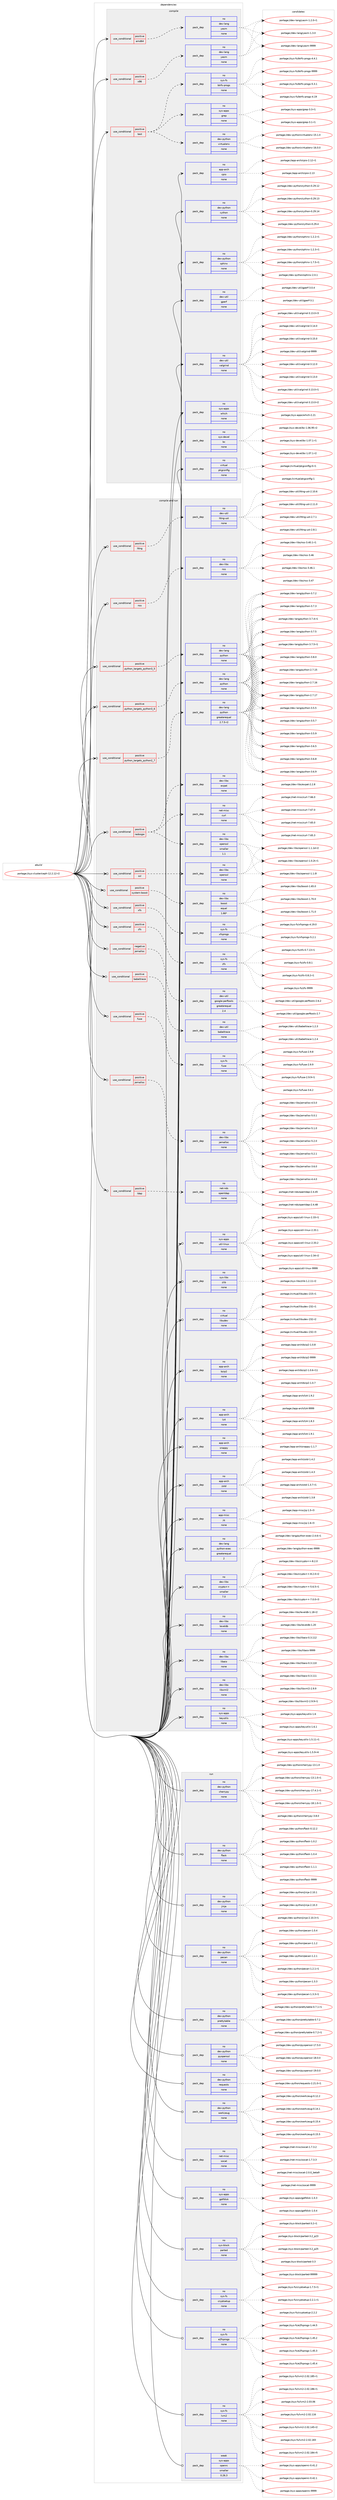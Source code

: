 digraph prolog {

# *************
# Graph options
# *************

newrank=true;
concentrate=true;
compound=true;
graph [rankdir=LR,fontname=Helvetica,fontsize=10,ranksep=1.5];#, ranksep=2.5, nodesep=0.2];
edge  [arrowhead=vee];
node  [fontname=Helvetica,fontsize=10];

# **********
# The ebuild
# **********

subgraph cluster_leftcol {
color=gray;
rank=same;
label=<<i>ebuild</i>>;
id [label="portage://sys-cluster/ceph-12.2.12-r2", color=red, width=4, href="../sys-cluster/ceph-12.2.12-r2.svg"];
}

# ****************
# The dependencies
# ****************

subgraph cluster_midcol {
color=gray;
label=<<i>dependencies</i>>;
subgraph cluster_compile {
fillcolor="#eeeeee";
style=filled;
label=<<i>compile</i>>;
subgraph cond101054 {
dependency415410 [label=<<TABLE BORDER="0" CELLBORDER="1" CELLSPACING="0" CELLPADDING="4"><TR><TD ROWSPAN="3" CELLPADDING="10">use_conditional</TD></TR><TR><TD>positive</TD></TR><TR><TD>amd64</TD></TR></TABLE>>, shape=none, color=red];
subgraph pack307402 {
dependency415411 [label=<<TABLE BORDER="0" CELLBORDER="1" CELLSPACING="0" CELLPADDING="4" WIDTH="220"><TR><TD ROWSPAN="6" CELLPADDING="30">pack_dep</TD></TR><TR><TD WIDTH="110">no</TD></TR><TR><TD>dev-lang</TD></TR><TR><TD>yasm</TD></TR><TR><TD>none</TD></TR><TR><TD></TD></TR></TABLE>>, shape=none, color=blue];
}
dependency415410:e -> dependency415411:w [weight=20,style="dashed",arrowhead="vee"];
}
id:e -> dependency415410:w [weight=20,style="solid",arrowhead="vee"];
subgraph cond101055 {
dependency415412 [label=<<TABLE BORDER="0" CELLBORDER="1" CELLSPACING="0" CELLPADDING="4"><TR><TD ROWSPAN="3" CELLPADDING="10">use_conditional</TD></TR><TR><TD>positive</TD></TR><TR><TD>test</TD></TR></TABLE>>, shape=none, color=red];
subgraph pack307403 {
dependency415413 [label=<<TABLE BORDER="0" CELLBORDER="1" CELLSPACING="0" CELLPADDING="4" WIDTH="220"><TR><TD ROWSPAN="6" CELLPADDING="30">pack_dep</TD></TR><TR><TD WIDTH="110">no</TD></TR><TR><TD>dev-python</TD></TR><TR><TD>virtualenv</TD></TR><TR><TD>none</TD></TR><TR><TD></TD></TR></TABLE>>, shape=none, color=blue];
}
dependency415412:e -> dependency415413:w [weight=20,style="dashed",arrowhead="vee"];
subgraph pack307404 {
dependency415414 [label=<<TABLE BORDER="0" CELLBORDER="1" CELLSPACING="0" CELLPADDING="4" WIDTH="220"><TR><TD ROWSPAN="6" CELLPADDING="30">pack_dep</TD></TR><TR><TD WIDTH="110">no</TD></TR><TR><TD>sys-apps</TD></TR><TR><TD>grep</TD></TR><TR><TD>none</TD></TR><TR><TD></TD></TR></TABLE>>, shape=none, color=blue];
}
dependency415412:e -> dependency415414:w [weight=20,style="dashed",arrowhead="vee"];
subgraph pack307405 {
dependency415415 [label=<<TABLE BORDER="0" CELLBORDER="1" CELLSPACING="0" CELLPADDING="4" WIDTH="220"><TR><TD ROWSPAN="6" CELLPADDING="30">pack_dep</TD></TR><TR><TD WIDTH="110">no</TD></TR><TR><TD>sys-fs</TD></TR><TR><TD>btrfs-progs</TD></TR><TR><TD>none</TD></TR><TR><TD></TD></TR></TABLE>>, shape=none, color=blue];
}
dependency415412:e -> dependency415415:w [weight=20,style="dashed",arrowhead="vee"];
}
id:e -> dependency415412:w [weight=20,style="solid",arrowhead="vee"];
subgraph cond101056 {
dependency415416 [label=<<TABLE BORDER="0" CELLBORDER="1" CELLSPACING="0" CELLPADDING="4"><TR><TD ROWSPAN="3" CELLPADDING="10">use_conditional</TD></TR><TR><TD>positive</TD></TR><TR><TD>x86</TD></TR></TABLE>>, shape=none, color=red];
subgraph pack307406 {
dependency415417 [label=<<TABLE BORDER="0" CELLBORDER="1" CELLSPACING="0" CELLPADDING="4" WIDTH="220"><TR><TD ROWSPAN="6" CELLPADDING="30">pack_dep</TD></TR><TR><TD WIDTH="110">no</TD></TR><TR><TD>dev-lang</TD></TR><TR><TD>yasm</TD></TR><TR><TD>none</TD></TR><TR><TD></TD></TR></TABLE>>, shape=none, color=blue];
}
dependency415416:e -> dependency415417:w [weight=20,style="dashed",arrowhead="vee"];
}
id:e -> dependency415416:w [weight=20,style="solid",arrowhead="vee"];
subgraph pack307407 {
dependency415418 [label=<<TABLE BORDER="0" CELLBORDER="1" CELLSPACING="0" CELLPADDING="4" WIDTH="220"><TR><TD ROWSPAN="6" CELLPADDING="30">pack_dep</TD></TR><TR><TD WIDTH="110">no</TD></TR><TR><TD>app-arch</TD></TR><TR><TD>cpio</TD></TR><TR><TD>none</TD></TR><TR><TD></TD></TR></TABLE>>, shape=none, color=blue];
}
id:e -> dependency415418:w [weight=20,style="solid",arrowhead="vee"];
subgraph pack307408 {
dependency415419 [label=<<TABLE BORDER="0" CELLBORDER="1" CELLSPACING="0" CELLPADDING="4" WIDTH="220"><TR><TD ROWSPAN="6" CELLPADDING="30">pack_dep</TD></TR><TR><TD WIDTH="110">no</TD></TR><TR><TD>dev-python</TD></TR><TR><TD>cython</TD></TR><TR><TD>none</TD></TR><TR><TD></TD></TR></TABLE>>, shape=none, color=blue];
}
id:e -> dependency415419:w [weight=20,style="solid",arrowhead="vee"];
subgraph pack307409 {
dependency415420 [label=<<TABLE BORDER="0" CELLBORDER="1" CELLSPACING="0" CELLPADDING="4" WIDTH="220"><TR><TD ROWSPAN="6" CELLPADDING="30">pack_dep</TD></TR><TR><TD WIDTH="110">no</TD></TR><TR><TD>dev-python</TD></TR><TR><TD>sphinx</TD></TR><TR><TD>none</TD></TR><TR><TD></TD></TR></TABLE>>, shape=none, color=blue];
}
id:e -> dependency415420:w [weight=20,style="solid",arrowhead="vee"];
subgraph pack307410 {
dependency415421 [label=<<TABLE BORDER="0" CELLBORDER="1" CELLSPACING="0" CELLPADDING="4" WIDTH="220"><TR><TD ROWSPAN="6" CELLPADDING="30">pack_dep</TD></TR><TR><TD WIDTH="110">no</TD></TR><TR><TD>dev-util</TD></TR><TR><TD>gperf</TD></TR><TR><TD>none</TD></TR><TR><TD></TD></TR></TABLE>>, shape=none, color=blue];
}
id:e -> dependency415421:w [weight=20,style="solid",arrowhead="vee"];
subgraph pack307411 {
dependency415422 [label=<<TABLE BORDER="0" CELLBORDER="1" CELLSPACING="0" CELLPADDING="4" WIDTH="220"><TR><TD ROWSPAN="6" CELLPADDING="30">pack_dep</TD></TR><TR><TD WIDTH="110">no</TD></TR><TR><TD>dev-util</TD></TR><TR><TD>valgrind</TD></TR><TR><TD>none</TD></TR><TR><TD></TD></TR></TABLE>>, shape=none, color=blue];
}
id:e -> dependency415422:w [weight=20,style="solid",arrowhead="vee"];
subgraph pack307412 {
dependency415423 [label=<<TABLE BORDER="0" CELLBORDER="1" CELLSPACING="0" CELLPADDING="4" WIDTH="220"><TR><TD ROWSPAN="6" CELLPADDING="30">pack_dep</TD></TR><TR><TD WIDTH="110">no</TD></TR><TR><TD>sys-apps</TD></TR><TR><TD>which</TD></TR><TR><TD>none</TD></TR><TR><TD></TD></TR></TABLE>>, shape=none, color=blue];
}
id:e -> dependency415423:w [weight=20,style="solid",arrowhead="vee"];
subgraph pack307413 {
dependency415424 [label=<<TABLE BORDER="0" CELLBORDER="1" CELLSPACING="0" CELLPADDING="4" WIDTH="220"><TR><TD ROWSPAN="6" CELLPADDING="30">pack_dep</TD></TR><TR><TD WIDTH="110">no</TD></TR><TR><TD>sys-devel</TD></TR><TR><TD>bc</TD></TR><TR><TD>none</TD></TR><TR><TD></TD></TR></TABLE>>, shape=none, color=blue];
}
id:e -> dependency415424:w [weight=20,style="solid",arrowhead="vee"];
subgraph pack307414 {
dependency415425 [label=<<TABLE BORDER="0" CELLBORDER="1" CELLSPACING="0" CELLPADDING="4" WIDTH="220"><TR><TD ROWSPAN="6" CELLPADDING="30">pack_dep</TD></TR><TR><TD WIDTH="110">no</TD></TR><TR><TD>virtual</TD></TR><TR><TD>pkgconfig</TD></TR><TR><TD>none</TD></TR><TR><TD></TD></TR></TABLE>>, shape=none, color=blue];
}
id:e -> dependency415425:w [weight=20,style="solid",arrowhead="vee"];
}
subgraph cluster_compileandrun {
fillcolor="#eeeeee";
style=filled;
label=<<i>compile and run</i>>;
subgraph cond101057 {
dependency415426 [label=<<TABLE BORDER="0" CELLBORDER="1" CELLSPACING="0" CELLPADDING="4"><TR><TD ROWSPAN="3" CELLPADDING="10">use_conditional</TD></TR><TR><TD>negative</TD></TR><TR><TD>jemalloc</TD></TR></TABLE>>, shape=none, color=red];
subgraph pack307415 {
dependency415427 [label=<<TABLE BORDER="0" CELLBORDER="1" CELLSPACING="0" CELLPADDING="4" WIDTH="220"><TR><TD ROWSPAN="6" CELLPADDING="30">pack_dep</TD></TR><TR><TD WIDTH="110">no</TD></TR><TR><TD>dev-util</TD></TR><TR><TD>google-perftools</TD></TR><TR><TD>greaterequal</TD></TR><TR><TD>2.4</TD></TR></TABLE>>, shape=none, color=blue];
}
dependency415426:e -> dependency415427:w [weight=20,style="dashed",arrowhead="vee"];
}
id:e -> dependency415426:w [weight=20,style="solid",arrowhead="odotvee"];
subgraph cond101058 {
dependency415428 [label=<<TABLE BORDER="0" CELLBORDER="1" CELLSPACING="0" CELLPADDING="4"><TR><TD ROWSPAN="3" CELLPADDING="10">use_conditional</TD></TR><TR><TD>positive</TD></TR><TR><TD>babeltrace</TD></TR></TABLE>>, shape=none, color=red];
subgraph pack307416 {
dependency415429 [label=<<TABLE BORDER="0" CELLBORDER="1" CELLSPACING="0" CELLPADDING="4" WIDTH="220"><TR><TD ROWSPAN="6" CELLPADDING="30">pack_dep</TD></TR><TR><TD WIDTH="110">no</TD></TR><TR><TD>dev-util</TD></TR><TR><TD>babeltrace</TD></TR><TR><TD>none</TD></TR><TR><TD></TD></TR></TABLE>>, shape=none, color=blue];
}
dependency415428:e -> dependency415429:w [weight=20,style="dashed",arrowhead="vee"];
}
id:e -> dependency415428:w [weight=20,style="solid",arrowhead="odotvee"];
subgraph cond101059 {
dependency415430 [label=<<TABLE BORDER="0" CELLBORDER="1" CELLSPACING="0" CELLPADDING="4"><TR><TD ROWSPAN="3" CELLPADDING="10">use_conditional</TD></TR><TR><TD>positive</TD></TR><TR><TD>fuse</TD></TR></TABLE>>, shape=none, color=red];
subgraph pack307417 {
dependency415431 [label=<<TABLE BORDER="0" CELLBORDER="1" CELLSPACING="0" CELLPADDING="4" WIDTH="220"><TR><TD ROWSPAN="6" CELLPADDING="30">pack_dep</TD></TR><TR><TD WIDTH="110">no</TD></TR><TR><TD>sys-fs</TD></TR><TR><TD>fuse</TD></TR><TR><TD>none</TD></TR><TR><TD></TD></TR></TABLE>>, shape=none, color=blue];
}
dependency415430:e -> dependency415431:w [weight=20,style="dashed",arrowhead="vee"];
}
id:e -> dependency415430:w [weight=20,style="solid",arrowhead="odotvee"];
subgraph cond101060 {
dependency415432 [label=<<TABLE BORDER="0" CELLBORDER="1" CELLSPACING="0" CELLPADDING="4"><TR><TD ROWSPAN="3" CELLPADDING="10">use_conditional</TD></TR><TR><TD>positive</TD></TR><TR><TD>jemalloc</TD></TR></TABLE>>, shape=none, color=red];
subgraph pack307418 {
dependency415433 [label=<<TABLE BORDER="0" CELLBORDER="1" CELLSPACING="0" CELLPADDING="4" WIDTH="220"><TR><TD ROWSPAN="6" CELLPADDING="30">pack_dep</TD></TR><TR><TD WIDTH="110">no</TD></TR><TR><TD>dev-libs</TD></TR><TR><TD>jemalloc</TD></TR><TR><TD>none</TD></TR><TR><TD></TD></TR></TABLE>>, shape=none, color=blue];
}
dependency415432:e -> dependency415433:w [weight=20,style="dashed",arrowhead="vee"];
}
id:e -> dependency415432:w [weight=20,style="solid",arrowhead="odotvee"];
subgraph cond101061 {
dependency415434 [label=<<TABLE BORDER="0" CELLBORDER="1" CELLSPACING="0" CELLPADDING="4"><TR><TD ROWSPAN="3" CELLPADDING="10">use_conditional</TD></TR><TR><TD>positive</TD></TR><TR><TD>ldap</TD></TR></TABLE>>, shape=none, color=red];
subgraph pack307419 {
dependency415435 [label=<<TABLE BORDER="0" CELLBORDER="1" CELLSPACING="0" CELLPADDING="4" WIDTH="220"><TR><TD ROWSPAN="6" CELLPADDING="30">pack_dep</TD></TR><TR><TD WIDTH="110">no</TD></TR><TR><TD>net-nds</TD></TR><TR><TD>openldap</TD></TR><TR><TD>none</TD></TR><TR><TD></TD></TR></TABLE>>, shape=none, color=blue];
}
dependency415434:e -> dependency415435:w [weight=20,style="dashed",arrowhead="vee"];
}
id:e -> dependency415434:w [weight=20,style="solid",arrowhead="odotvee"];
subgraph cond101062 {
dependency415436 [label=<<TABLE BORDER="0" CELLBORDER="1" CELLSPACING="0" CELLPADDING="4"><TR><TD ROWSPAN="3" CELLPADDING="10">use_conditional</TD></TR><TR><TD>positive</TD></TR><TR><TD>lttng</TD></TR></TABLE>>, shape=none, color=red];
subgraph pack307420 {
dependency415437 [label=<<TABLE BORDER="0" CELLBORDER="1" CELLSPACING="0" CELLPADDING="4" WIDTH="220"><TR><TD ROWSPAN="6" CELLPADDING="30">pack_dep</TD></TR><TR><TD WIDTH="110">no</TD></TR><TR><TD>dev-util</TD></TR><TR><TD>lttng-ust</TD></TR><TR><TD>none</TD></TR><TR><TD></TD></TR></TABLE>>, shape=none, color=blue];
}
dependency415436:e -> dependency415437:w [weight=20,style="dashed",arrowhead="vee"];
}
id:e -> dependency415436:w [weight=20,style="solid",arrowhead="odotvee"];
subgraph cond101063 {
dependency415438 [label=<<TABLE BORDER="0" CELLBORDER="1" CELLSPACING="0" CELLPADDING="4"><TR><TD ROWSPAN="3" CELLPADDING="10">use_conditional</TD></TR><TR><TD>positive</TD></TR><TR><TD>nss</TD></TR></TABLE>>, shape=none, color=red];
subgraph pack307421 {
dependency415439 [label=<<TABLE BORDER="0" CELLBORDER="1" CELLSPACING="0" CELLPADDING="4" WIDTH="220"><TR><TD ROWSPAN="6" CELLPADDING="30">pack_dep</TD></TR><TR><TD WIDTH="110">no</TD></TR><TR><TD>dev-libs</TD></TR><TR><TD>nss</TD></TR><TR><TD>none</TD></TR><TR><TD></TD></TR></TABLE>>, shape=none, color=blue];
}
dependency415438:e -> dependency415439:w [weight=20,style="dashed",arrowhead="vee"];
}
id:e -> dependency415438:w [weight=20,style="solid",arrowhead="odotvee"];
subgraph cond101064 {
dependency415440 [label=<<TABLE BORDER="0" CELLBORDER="1" CELLSPACING="0" CELLPADDING="4"><TR><TD ROWSPAN="3" CELLPADDING="10">use_conditional</TD></TR><TR><TD>positive</TD></TR><TR><TD>python_targets_python2_7</TD></TR></TABLE>>, shape=none, color=red];
subgraph pack307422 {
dependency415441 [label=<<TABLE BORDER="0" CELLBORDER="1" CELLSPACING="0" CELLPADDING="4" WIDTH="220"><TR><TD ROWSPAN="6" CELLPADDING="30">pack_dep</TD></TR><TR><TD WIDTH="110">no</TD></TR><TR><TD>dev-lang</TD></TR><TR><TD>python</TD></TR><TR><TD>greaterequal</TD></TR><TR><TD>2.7.5-r2</TD></TR></TABLE>>, shape=none, color=blue];
}
dependency415440:e -> dependency415441:w [weight=20,style="dashed",arrowhead="vee"];
}
id:e -> dependency415440:w [weight=20,style="solid",arrowhead="odotvee"];
subgraph cond101065 {
dependency415442 [label=<<TABLE BORDER="0" CELLBORDER="1" CELLSPACING="0" CELLPADDING="4"><TR><TD ROWSPAN="3" CELLPADDING="10">use_conditional</TD></TR><TR><TD>positive</TD></TR><TR><TD>python_targets_python3_5</TD></TR></TABLE>>, shape=none, color=red];
subgraph pack307423 {
dependency415443 [label=<<TABLE BORDER="0" CELLBORDER="1" CELLSPACING="0" CELLPADDING="4" WIDTH="220"><TR><TD ROWSPAN="6" CELLPADDING="30">pack_dep</TD></TR><TR><TD WIDTH="110">no</TD></TR><TR><TD>dev-lang</TD></TR><TR><TD>python</TD></TR><TR><TD>none</TD></TR><TR><TD></TD></TR></TABLE>>, shape=none, color=blue];
}
dependency415442:e -> dependency415443:w [weight=20,style="dashed",arrowhead="vee"];
}
id:e -> dependency415442:w [weight=20,style="solid",arrowhead="odotvee"];
subgraph cond101066 {
dependency415444 [label=<<TABLE BORDER="0" CELLBORDER="1" CELLSPACING="0" CELLPADDING="4"><TR><TD ROWSPAN="3" CELLPADDING="10">use_conditional</TD></TR><TR><TD>positive</TD></TR><TR><TD>python_targets_python3_6</TD></TR></TABLE>>, shape=none, color=red];
subgraph pack307424 {
dependency415445 [label=<<TABLE BORDER="0" CELLBORDER="1" CELLSPACING="0" CELLPADDING="4" WIDTH="220"><TR><TD ROWSPAN="6" CELLPADDING="30">pack_dep</TD></TR><TR><TD WIDTH="110">no</TD></TR><TR><TD>dev-lang</TD></TR><TR><TD>python</TD></TR><TR><TD>none</TD></TR><TR><TD></TD></TR></TABLE>>, shape=none, color=blue];
}
dependency415444:e -> dependency415445:w [weight=20,style="dashed",arrowhead="vee"];
}
id:e -> dependency415444:w [weight=20,style="solid",arrowhead="odotvee"];
subgraph cond101067 {
dependency415446 [label=<<TABLE BORDER="0" CELLBORDER="1" CELLSPACING="0" CELLPADDING="4"><TR><TD ROWSPAN="3" CELLPADDING="10">use_conditional</TD></TR><TR><TD>positive</TD></TR><TR><TD>radosgw</TD></TR></TABLE>>, shape=none, color=red];
subgraph pack307425 {
dependency415447 [label=<<TABLE BORDER="0" CELLBORDER="1" CELLSPACING="0" CELLPADDING="4" WIDTH="220"><TR><TD ROWSPAN="6" CELLPADDING="30">pack_dep</TD></TR><TR><TD WIDTH="110">no</TD></TR><TR><TD>dev-libs</TD></TR><TR><TD>expat</TD></TR><TR><TD>none</TD></TR><TR><TD></TD></TR></TABLE>>, shape=none, color=blue];
}
dependency415446:e -> dependency415447:w [weight=20,style="dashed",arrowhead="vee"];
subgraph pack307426 {
dependency415448 [label=<<TABLE BORDER="0" CELLBORDER="1" CELLSPACING="0" CELLPADDING="4" WIDTH="220"><TR><TD ROWSPAN="6" CELLPADDING="30">pack_dep</TD></TR><TR><TD WIDTH="110">no</TD></TR><TR><TD>dev-libs</TD></TR><TR><TD>openssl</TD></TR><TR><TD>smaller</TD></TR><TR><TD>1.1</TD></TR></TABLE>>, shape=none, color=blue];
}
dependency415446:e -> dependency415448:w [weight=20,style="dashed",arrowhead="vee"];
subgraph pack307427 {
dependency415449 [label=<<TABLE BORDER="0" CELLBORDER="1" CELLSPACING="0" CELLPADDING="4" WIDTH="220"><TR><TD ROWSPAN="6" CELLPADDING="30">pack_dep</TD></TR><TR><TD WIDTH="110">no</TD></TR><TR><TD>net-misc</TD></TR><TR><TD>curl</TD></TR><TR><TD>none</TD></TR><TR><TD></TD></TR></TABLE>>, shape=none, color=blue];
}
dependency415446:e -> dependency415449:w [weight=20,style="dashed",arrowhead="vee"];
}
id:e -> dependency415446:w [weight=20,style="solid",arrowhead="odotvee"];
subgraph cond101068 {
dependency415450 [label=<<TABLE BORDER="0" CELLBORDER="1" CELLSPACING="0" CELLPADDING="4"><TR><TD ROWSPAN="3" CELLPADDING="10">use_conditional</TD></TR><TR><TD>positive</TD></TR><TR><TD>ssl</TD></TR></TABLE>>, shape=none, color=red];
subgraph pack307428 {
dependency415451 [label=<<TABLE BORDER="0" CELLBORDER="1" CELLSPACING="0" CELLPADDING="4" WIDTH="220"><TR><TD ROWSPAN="6" CELLPADDING="30">pack_dep</TD></TR><TR><TD WIDTH="110">no</TD></TR><TR><TD>dev-libs</TD></TR><TR><TD>openssl</TD></TR><TR><TD>none</TD></TR><TR><TD></TD></TR></TABLE>>, shape=none, color=blue];
}
dependency415450:e -> dependency415451:w [weight=20,style="dashed",arrowhead="vee"];
}
id:e -> dependency415450:w [weight=20,style="solid",arrowhead="odotvee"];
subgraph cond101069 {
dependency415452 [label=<<TABLE BORDER="0" CELLBORDER="1" CELLSPACING="0" CELLPADDING="4"><TR><TD ROWSPAN="3" CELLPADDING="10">use_conditional</TD></TR><TR><TD>positive</TD></TR><TR><TD>system-boost</TD></TR></TABLE>>, shape=none, color=red];
subgraph pack307429 {
dependency415453 [label=<<TABLE BORDER="0" CELLBORDER="1" CELLSPACING="0" CELLPADDING="4" WIDTH="220"><TR><TD ROWSPAN="6" CELLPADDING="30">pack_dep</TD></TR><TR><TD WIDTH="110">no</TD></TR><TR><TD>dev-libs</TD></TR><TR><TD>boost</TD></TR><TR><TD>equal</TD></TR><TR><TD>1.66*</TD></TR></TABLE>>, shape=none, color=blue];
}
dependency415452:e -> dependency415453:w [weight=20,style="dashed",arrowhead="vee"];
}
id:e -> dependency415452:w [weight=20,style="solid",arrowhead="odotvee"];
subgraph cond101070 {
dependency415454 [label=<<TABLE BORDER="0" CELLBORDER="1" CELLSPACING="0" CELLPADDING="4"><TR><TD ROWSPAN="3" CELLPADDING="10">use_conditional</TD></TR><TR><TD>positive</TD></TR><TR><TD>xfs</TD></TR></TABLE>>, shape=none, color=red];
subgraph pack307430 {
dependency415455 [label=<<TABLE BORDER="0" CELLBORDER="1" CELLSPACING="0" CELLPADDING="4" WIDTH="220"><TR><TD ROWSPAN="6" CELLPADDING="30">pack_dep</TD></TR><TR><TD WIDTH="110">no</TD></TR><TR><TD>sys-fs</TD></TR><TR><TD>xfsprogs</TD></TR><TR><TD>none</TD></TR><TR><TD></TD></TR></TABLE>>, shape=none, color=blue];
}
dependency415454:e -> dependency415455:w [weight=20,style="dashed",arrowhead="vee"];
}
id:e -> dependency415454:w [weight=20,style="solid",arrowhead="odotvee"];
subgraph cond101071 {
dependency415456 [label=<<TABLE BORDER="0" CELLBORDER="1" CELLSPACING="0" CELLPADDING="4"><TR><TD ROWSPAN="3" CELLPADDING="10">use_conditional</TD></TR><TR><TD>positive</TD></TR><TR><TD>zfs</TD></TR></TABLE>>, shape=none, color=red];
subgraph pack307431 {
dependency415457 [label=<<TABLE BORDER="0" CELLBORDER="1" CELLSPACING="0" CELLPADDING="4" WIDTH="220"><TR><TD ROWSPAN="6" CELLPADDING="30">pack_dep</TD></TR><TR><TD WIDTH="110">no</TD></TR><TR><TD>sys-fs</TD></TR><TR><TD>zfs</TD></TR><TR><TD>none</TD></TR><TR><TD></TD></TR></TABLE>>, shape=none, color=blue];
}
dependency415456:e -> dependency415457:w [weight=20,style="dashed",arrowhead="vee"];
}
id:e -> dependency415456:w [weight=20,style="solid",arrowhead="odotvee"];
subgraph pack307432 {
dependency415458 [label=<<TABLE BORDER="0" CELLBORDER="1" CELLSPACING="0" CELLPADDING="4" WIDTH="220"><TR><TD ROWSPAN="6" CELLPADDING="30">pack_dep</TD></TR><TR><TD WIDTH="110">no</TD></TR><TR><TD>app-arch</TD></TR><TR><TD>bzip2</TD></TR><TR><TD>none</TD></TR><TR><TD></TD></TR></TABLE>>, shape=none, color=blue];
}
id:e -> dependency415458:w [weight=20,style="solid",arrowhead="odotvee"];
subgraph pack307433 {
dependency415459 [label=<<TABLE BORDER="0" CELLBORDER="1" CELLSPACING="0" CELLPADDING="4" WIDTH="220"><TR><TD ROWSPAN="6" CELLPADDING="30">pack_dep</TD></TR><TR><TD WIDTH="110">no</TD></TR><TR><TD>app-arch</TD></TR><TR><TD>lz4</TD></TR><TR><TD>none</TD></TR><TR><TD></TD></TR></TABLE>>, shape=none, color=blue];
}
id:e -> dependency415459:w [weight=20,style="solid",arrowhead="odotvee"];
subgraph pack307434 {
dependency415460 [label=<<TABLE BORDER="0" CELLBORDER="1" CELLSPACING="0" CELLPADDING="4" WIDTH="220"><TR><TD ROWSPAN="6" CELLPADDING="30">pack_dep</TD></TR><TR><TD WIDTH="110">no</TD></TR><TR><TD>app-arch</TD></TR><TR><TD>snappy</TD></TR><TR><TD>none</TD></TR><TR><TD></TD></TR></TABLE>>, shape=none, color=blue];
}
id:e -> dependency415460:w [weight=20,style="solid",arrowhead="odotvee"];
subgraph pack307435 {
dependency415461 [label=<<TABLE BORDER="0" CELLBORDER="1" CELLSPACING="0" CELLPADDING="4" WIDTH="220"><TR><TD ROWSPAN="6" CELLPADDING="30">pack_dep</TD></TR><TR><TD WIDTH="110">no</TD></TR><TR><TD>app-arch</TD></TR><TR><TD>zstd</TD></TR><TR><TD>none</TD></TR><TR><TD></TD></TR></TABLE>>, shape=none, color=blue];
}
id:e -> dependency415461:w [weight=20,style="solid",arrowhead="odotvee"];
subgraph pack307436 {
dependency415462 [label=<<TABLE BORDER="0" CELLBORDER="1" CELLSPACING="0" CELLPADDING="4" WIDTH="220"><TR><TD ROWSPAN="6" CELLPADDING="30">pack_dep</TD></TR><TR><TD WIDTH="110">no</TD></TR><TR><TD>app-misc</TD></TR><TR><TD>jq</TD></TR><TR><TD>none</TD></TR><TR><TD></TD></TR></TABLE>>, shape=none, color=blue];
}
id:e -> dependency415462:w [weight=20,style="solid",arrowhead="odotvee"];
subgraph pack307437 {
dependency415463 [label=<<TABLE BORDER="0" CELLBORDER="1" CELLSPACING="0" CELLPADDING="4" WIDTH="220"><TR><TD ROWSPAN="6" CELLPADDING="30">pack_dep</TD></TR><TR><TD WIDTH="110">no</TD></TR><TR><TD>dev-lang</TD></TR><TR><TD>python-exec</TD></TR><TR><TD>greaterequal</TD></TR><TR><TD>2</TD></TR></TABLE>>, shape=none, color=blue];
}
id:e -> dependency415463:w [weight=20,style="solid",arrowhead="odotvee"];
subgraph pack307438 {
dependency415464 [label=<<TABLE BORDER="0" CELLBORDER="1" CELLSPACING="0" CELLPADDING="4" WIDTH="220"><TR><TD ROWSPAN="6" CELLPADDING="30">pack_dep</TD></TR><TR><TD WIDTH="110">no</TD></TR><TR><TD>dev-libs</TD></TR><TR><TD>crypto++</TD></TR><TR><TD>smaller</TD></TR><TR><TD>7.0</TD></TR></TABLE>>, shape=none, color=blue];
}
id:e -> dependency415464:w [weight=20,style="solid",arrowhead="odotvee"];
subgraph pack307439 {
dependency415465 [label=<<TABLE BORDER="0" CELLBORDER="1" CELLSPACING="0" CELLPADDING="4" WIDTH="220"><TR><TD ROWSPAN="6" CELLPADDING="30">pack_dep</TD></TR><TR><TD WIDTH="110">no</TD></TR><TR><TD>dev-libs</TD></TR><TR><TD>leveldb</TD></TR><TR><TD>none</TD></TR><TR><TD></TD></TR></TABLE>>, shape=none, color=blue];
}
id:e -> dependency415465:w [weight=20,style="solid",arrowhead="odotvee"];
subgraph pack307440 {
dependency415466 [label=<<TABLE BORDER="0" CELLBORDER="1" CELLSPACING="0" CELLPADDING="4" WIDTH="220"><TR><TD ROWSPAN="6" CELLPADDING="30">pack_dep</TD></TR><TR><TD WIDTH="110">no</TD></TR><TR><TD>dev-libs</TD></TR><TR><TD>libaio</TD></TR><TR><TD>none</TD></TR><TR><TD></TD></TR></TABLE>>, shape=none, color=blue];
}
id:e -> dependency415466:w [weight=20,style="solid",arrowhead="odotvee"];
subgraph pack307441 {
dependency415467 [label=<<TABLE BORDER="0" CELLBORDER="1" CELLSPACING="0" CELLPADDING="4" WIDTH="220"><TR><TD ROWSPAN="6" CELLPADDING="30">pack_dep</TD></TR><TR><TD WIDTH="110">no</TD></TR><TR><TD>dev-libs</TD></TR><TR><TD>libxml2</TD></TR><TR><TD>none</TD></TR><TR><TD></TD></TR></TABLE>>, shape=none, color=blue];
}
id:e -> dependency415467:w [weight=20,style="solid",arrowhead="odotvee"];
subgraph pack307442 {
dependency415468 [label=<<TABLE BORDER="0" CELLBORDER="1" CELLSPACING="0" CELLPADDING="4" WIDTH="220"><TR><TD ROWSPAN="6" CELLPADDING="30">pack_dep</TD></TR><TR><TD WIDTH="110">no</TD></TR><TR><TD>sys-apps</TD></TR><TR><TD>keyutils</TD></TR><TR><TD>none</TD></TR><TR><TD></TD></TR></TABLE>>, shape=none, color=blue];
}
id:e -> dependency415468:w [weight=20,style="solid",arrowhead="odotvee"];
subgraph pack307443 {
dependency415469 [label=<<TABLE BORDER="0" CELLBORDER="1" CELLSPACING="0" CELLPADDING="4" WIDTH="220"><TR><TD ROWSPAN="6" CELLPADDING="30">pack_dep</TD></TR><TR><TD WIDTH="110">no</TD></TR><TR><TD>sys-apps</TD></TR><TR><TD>util-linux</TD></TR><TR><TD>none</TD></TR><TR><TD></TD></TR></TABLE>>, shape=none, color=blue];
}
id:e -> dependency415469:w [weight=20,style="solid",arrowhead="odotvee"];
subgraph pack307444 {
dependency415470 [label=<<TABLE BORDER="0" CELLBORDER="1" CELLSPACING="0" CELLPADDING="4" WIDTH="220"><TR><TD ROWSPAN="6" CELLPADDING="30">pack_dep</TD></TR><TR><TD WIDTH="110">no</TD></TR><TR><TD>sys-libs</TD></TR><TR><TD>zlib</TD></TR><TR><TD>none</TD></TR><TR><TD></TD></TR></TABLE>>, shape=none, color=blue];
}
id:e -> dependency415470:w [weight=20,style="solid",arrowhead="odotvee"];
subgraph pack307445 {
dependency415471 [label=<<TABLE BORDER="0" CELLBORDER="1" CELLSPACING="0" CELLPADDING="4" WIDTH="220"><TR><TD ROWSPAN="6" CELLPADDING="30">pack_dep</TD></TR><TR><TD WIDTH="110">no</TD></TR><TR><TD>virtual</TD></TR><TR><TD>libudev</TD></TR><TR><TD>none</TD></TR><TR><TD></TD></TR></TABLE>>, shape=none, color=blue];
}
id:e -> dependency415471:w [weight=20,style="solid",arrowhead="odotvee"];
}
subgraph cluster_run {
fillcolor="#eeeeee";
style=filled;
label=<<i>run</i>>;
subgraph pack307446 {
dependency415472 [label=<<TABLE BORDER="0" CELLBORDER="1" CELLSPACING="0" CELLPADDING="4" WIDTH="220"><TR><TD ROWSPAN="6" CELLPADDING="30">pack_dep</TD></TR><TR><TD WIDTH="110">no</TD></TR><TR><TD>dev-python</TD></TR><TR><TD>cherrypy</TD></TR><TR><TD>none</TD></TR><TR><TD></TD></TR></TABLE>>, shape=none, color=blue];
}
id:e -> dependency415472:w [weight=20,style="solid",arrowhead="odot"];
subgraph pack307447 {
dependency415473 [label=<<TABLE BORDER="0" CELLBORDER="1" CELLSPACING="0" CELLPADDING="4" WIDTH="220"><TR><TD ROWSPAN="6" CELLPADDING="30">pack_dep</TD></TR><TR><TD WIDTH="110">no</TD></TR><TR><TD>dev-python</TD></TR><TR><TD>flask</TD></TR><TR><TD>none</TD></TR><TR><TD></TD></TR></TABLE>>, shape=none, color=blue];
}
id:e -> dependency415473:w [weight=20,style="solid",arrowhead="odot"];
subgraph pack307448 {
dependency415474 [label=<<TABLE BORDER="0" CELLBORDER="1" CELLSPACING="0" CELLPADDING="4" WIDTH="220"><TR><TD ROWSPAN="6" CELLPADDING="30">pack_dep</TD></TR><TR><TD WIDTH="110">no</TD></TR><TR><TD>dev-python</TD></TR><TR><TD>jinja</TD></TR><TR><TD>none</TD></TR><TR><TD></TD></TR></TABLE>>, shape=none, color=blue];
}
id:e -> dependency415474:w [weight=20,style="solid",arrowhead="odot"];
subgraph pack307449 {
dependency415475 [label=<<TABLE BORDER="0" CELLBORDER="1" CELLSPACING="0" CELLPADDING="4" WIDTH="220"><TR><TD ROWSPAN="6" CELLPADDING="30">pack_dep</TD></TR><TR><TD WIDTH="110">no</TD></TR><TR><TD>dev-python</TD></TR><TR><TD>pecan</TD></TR><TR><TD>none</TD></TR><TR><TD></TD></TR></TABLE>>, shape=none, color=blue];
}
id:e -> dependency415475:w [weight=20,style="solid",arrowhead="odot"];
subgraph pack307450 {
dependency415476 [label=<<TABLE BORDER="0" CELLBORDER="1" CELLSPACING="0" CELLPADDING="4" WIDTH="220"><TR><TD ROWSPAN="6" CELLPADDING="30">pack_dep</TD></TR><TR><TD WIDTH="110">no</TD></TR><TR><TD>dev-python</TD></TR><TR><TD>prettytable</TD></TR><TR><TD>none</TD></TR><TR><TD></TD></TR></TABLE>>, shape=none, color=blue];
}
id:e -> dependency415476:w [weight=20,style="solid",arrowhead="odot"];
subgraph pack307451 {
dependency415477 [label=<<TABLE BORDER="0" CELLBORDER="1" CELLSPACING="0" CELLPADDING="4" WIDTH="220"><TR><TD ROWSPAN="6" CELLPADDING="30">pack_dep</TD></TR><TR><TD WIDTH="110">no</TD></TR><TR><TD>dev-python</TD></TR><TR><TD>pyopenssl</TD></TR><TR><TD>none</TD></TR><TR><TD></TD></TR></TABLE>>, shape=none, color=blue];
}
id:e -> dependency415477:w [weight=20,style="solid",arrowhead="odot"];
subgraph pack307452 {
dependency415478 [label=<<TABLE BORDER="0" CELLBORDER="1" CELLSPACING="0" CELLPADDING="4" WIDTH="220"><TR><TD ROWSPAN="6" CELLPADDING="30">pack_dep</TD></TR><TR><TD WIDTH="110">no</TD></TR><TR><TD>dev-python</TD></TR><TR><TD>requests</TD></TR><TR><TD>none</TD></TR><TR><TD></TD></TR></TABLE>>, shape=none, color=blue];
}
id:e -> dependency415478:w [weight=20,style="solid",arrowhead="odot"];
subgraph pack307453 {
dependency415479 [label=<<TABLE BORDER="0" CELLBORDER="1" CELLSPACING="0" CELLPADDING="4" WIDTH="220"><TR><TD ROWSPAN="6" CELLPADDING="30">pack_dep</TD></TR><TR><TD WIDTH="110">no</TD></TR><TR><TD>dev-python</TD></TR><TR><TD>werkzeug</TD></TR><TR><TD>none</TD></TR><TR><TD></TD></TR></TABLE>>, shape=none, color=blue];
}
id:e -> dependency415479:w [weight=20,style="solid",arrowhead="odot"];
subgraph pack307454 {
dependency415480 [label=<<TABLE BORDER="0" CELLBORDER="1" CELLSPACING="0" CELLPADDING="4" WIDTH="220"><TR><TD ROWSPAN="6" CELLPADDING="30">pack_dep</TD></TR><TR><TD WIDTH="110">no</TD></TR><TR><TD>net-misc</TD></TR><TR><TD>socat</TD></TR><TR><TD>none</TD></TR><TR><TD></TD></TR></TABLE>>, shape=none, color=blue];
}
id:e -> dependency415480:w [weight=20,style="solid",arrowhead="odot"];
subgraph pack307455 {
dependency415481 [label=<<TABLE BORDER="0" CELLBORDER="1" CELLSPACING="0" CELLPADDING="4" WIDTH="220"><TR><TD ROWSPAN="6" CELLPADDING="30">pack_dep</TD></TR><TR><TD WIDTH="110">no</TD></TR><TR><TD>sys-apps</TD></TR><TR><TD>gptfdisk</TD></TR><TR><TD>none</TD></TR><TR><TD></TD></TR></TABLE>>, shape=none, color=blue];
}
id:e -> dependency415481:w [weight=20,style="solid",arrowhead="odot"];
subgraph pack307456 {
dependency415482 [label=<<TABLE BORDER="0" CELLBORDER="1" CELLSPACING="0" CELLPADDING="4" WIDTH="220"><TR><TD ROWSPAN="6" CELLPADDING="30">pack_dep</TD></TR><TR><TD WIDTH="110">no</TD></TR><TR><TD>sys-block</TD></TR><TR><TD>parted</TD></TR><TR><TD>none</TD></TR><TR><TD></TD></TR></TABLE>>, shape=none, color=blue];
}
id:e -> dependency415482:w [weight=20,style="solid",arrowhead="odot"];
subgraph pack307457 {
dependency415483 [label=<<TABLE BORDER="0" CELLBORDER="1" CELLSPACING="0" CELLPADDING="4" WIDTH="220"><TR><TD ROWSPAN="6" CELLPADDING="30">pack_dep</TD></TR><TR><TD WIDTH="110">no</TD></TR><TR><TD>sys-fs</TD></TR><TR><TD>cryptsetup</TD></TR><TR><TD>none</TD></TR><TR><TD></TD></TR></TABLE>>, shape=none, color=blue];
}
id:e -> dependency415483:w [weight=20,style="solid",arrowhead="odot"];
subgraph pack307458 {
dependency415484 [label=<<TABLE BORDER="0" CELLBORDER="1" CELLSPACING="0" CELLPADDING="4" WIDTH="220"><TR><TD ROWSPAN="6" CELLPADDING="30">pack_dep</TD></TR><TR><TD WIDTH="110">no</TD></TR><TR><TD>sys-fs</TD></TR><TR><TD>e2fsprogs</TD></TR><TR><TD>none</TD></TR><TR><TD></TD></TR></TABLE>>, shape=none, color=blue];
}
id:e -> dependency415484:w [weight=20,style="solid",arrowhead="odot"];
subgraph pack307459 {
dependency415485 [label=<<TABLE BORDER="0" CELLBORDER="1" CELLSPACING="0" CELLPADDING="4" WIDTH="220"><TR><TD ROWSPAN="6" CELLPADDING="30">pack_dep</TD></TR><TR><TD WIDTH="110">no</TD></TR><TR><TD>sys-fs</TD></TR><TR><TD>lvm2</TD></TR><TR><TD>none</TD></TR><TR><TD></TD></TR></TABLE>>, shape=none, color=blue];
}
id:e -> dependency415485:w [weight=20,style="solid",arrowhead="odot"];
subgraph pack307460 {
dependency415486 [label=<<TABLE BORDER="0" CELLBORDER="1" CELLSPACING="0" CELLPADDING="4" WIDTH="220"><TR><TD ROWSPAN="6" CELLPADDING="30">pack_dep</TD></TR><TR><TD WIDTH="110">weak</TD></TR><TR><TD>sys-apps</TD></TR><TR><TD>openrc</TD></TR><TR><TD>smaller</TD></TR><TR><TD>0.26.3</TD></TR></TABLE>>, shape=none, color=blue];
}
id:e -> dependency415486:w [weight=20,style="solid",arrowhead="odot"];
}
}

# **************
# The candidates
# **************

subgraph cluster_choices {
rank=same;
color=gray;
label=<<i>candidates</i>>;

subgraph choice307402 {
color=black;
nodesep=1;
choiceportage100101118451089711010347121971151094549465046484511449 [label="portage://dev-lang/yasm-1.2.0-r1", color=red, width=4,href="../dev-lang/yasm-1.2.0-r1.svg"];
choiceportage10010111845108971101034712197115109454946514648 [label="portage://dev-lang/yasm-1.3.0", color=red, width=4,href="../dev-lang/yasm-1.3.0.svg"];
choiceportage100101118451089711010347121971151094557575757 [label="portage://dev-lang/yasm-9999", color=red, width=4,href="../dev-lang/yasm-9999.svg"];
dependency415411:e -> choiceportage100101118451089711010347121971151094549465046484511449:w [style=dotted,weight="100"];
dependency415411:e -> choiceportage10010111845108971101034712197115109454946514648:w [style=dotted,weight="100"];
dependency415411:e -> choiceportage100101118451089711010347121971151094557575757:w [style=dotted,weight="100"];
}
subgraph choice307403 {
color=black;
nodesep=1;
choiceportage10010111845112121116104111110471181051141161179710810111011845495346494648 [label="portage://dev-python/virtualenv-15.1.0", color=red, width=4,href="../dev-python/virtualenv-15.1.0.svg"];
choiceportage10010111845112121116104111110471181051141161179710810111011845495446484648 [label="portage://dev-python/virtualenv-16.0.0", color=red, width=4,href="../dev-python/virtualenv-16.0.0.svg"];
dependency415413:e -> choiceportage10010111845112121116104111110471181051141161179710810111011845495346494648:w [style=dotted,weight="100"];
dependency415413:e -> choiceportage10010111845112121116104111110471181051141161179710810111011845495446484648:w [style=dotted,weight="100"];
}
subgraph choice307404 {
color=black;
nodesep=1;
choiceportage115121115459711211211547103114101112455146494511449 [label="portage://sys-apps/grep-3.1-r1", color=red, width=4,href="../sys-apps/grep-3.1-r1.svg"];
choiceportage115121115459711211211547103114101112455146514511449 [label="portage://sys-apps/grep-3.3-r1", color=red, width=4,href="../sys-apps/grep-3.3-r1.svg"];
dependency415414:e -> choiceportage115121115459711211211547103114101112455146494511449:w [style=dotted,weight="100"];
dependency415414:e -> choiceportage115121115459711211211547103114101112455146514511449:w [style=dotted,weight="100"];
}
subgraph choice307405 {
color=black;
nodesep=1;
choiceportage115121115451021154798116114102115451121141111031154552464957 [label="portage://sys-fs/btrfs-progs-4.19", color=red, width=4,href="../sys-fs/btrfs-progs-4.19.svg"];
choiceportage11512111545102115479811611410211545112114111103115455246524649 [label="portage://sys-fs/btrfs-progs-4.4.1", color=red, width=4,href="../sys-fs/btrfs-progs-4.4.1.svg"];
choiceportage11512111545102115479811611410211545112114111103115455346514649 [label="portage://sys-fs/btrfs-progs-5.3.1", color=red, width=4,href="../sys-fs/btrfs-progs-5.3.1.svg"];
choiceportage115121115451021154798116114102115451121141111031154557575757 [label="portage://sys-fs/btrfs-progs-9999", color=red, width=4,href="../sys-fs/btrfs-progs-9999.svg"];
dependency415415:e -> choiceportage115121115451021154798116114102115451121141111031154552464957:w [style=dotted,weight="100"];
dependency415415:e -> choiceportage11512111545102115479811611410211545112114111103115455246524649:w [style=dotted,weight="100"];
dependency415415:e -> choiceportage11512111545102115479811611410211545112114111103115455346514649:w [style=dotted,weight="100"];
dependency415415:e -> choiceportage115121115451021154798116114102115451121141111031154557575757:w [style=dotted,weight="100"];
}
subgraph choice307406 {
color=black;
nodesep=1;
choiceportage100101118451089711010347121971151094549465046484511449 [label="portage://dev-lang/yasm-1.2.0-r1", color=red, width=4,href="../dev-lang/yasm-1.2.0-r1.svg"];
choiceportage10010111845108971101034712197115109454946514648 [label="portage://dev-lang/yasm-1.3.0", color=red, width=4,href="../dev-lang/yasm-1.3.0.svg"];
choiceportage100101118451089711010347121971151094557575757 [label="portage://dev-lang/yasm-9999", color=red, width=4,href="../dev-lang/yasm-9999.svg"];
dependency415417:e -> choiceportage100101118451089711010347121971151094549465046484511449:w [style=dotted,weight="100"];
dependency415417:e -> choiceportage10010111845108971101034712197115109454946514648:w [style=dotted,weight="100"];
dependency415417:e -> choiceportage100101118451089711010347121971151094557575757:w [style=dotted,weight="100"];
}
subgraph choice307407 {
color=black;
nodesep=1;
choiceportage97112112459711499104479911210511145504649504511449 [label="portage://app-arch/cpio-2.12-r1", color=red, width=4,href="../app-arch/cpio-2.12-r1.svg"];
choiceportage9711211245971149910447991121051114550464951 [label="portage://app-arch/cpio-2.13", color=red, width=4,href="../app-arch/cpio-2.13.svg"];
dependency415418:e -> choiceportage97112112459711499104479911210511145504649504511449:w [style=dotted,weight="100"];
dependency415418:e -> choiceportage9711211245971149910447991121051114550464951:w [style=dotted,weight="100"];
}
subgraph choice307408 {
color=black;
nodesep=1;
choiceportage1001011184511212111610411111047991211161041111104548465057464950 [label="portage://dev-python/cython-0.29.12", color=red, width=4,href="../dev-python/cython-0.29.12.svg"];
choiceportage1001011184511212111610411111047991211161041111104548465057464951 [label="portage://dev-python/cython-0.29.13", color=red, width=4,href="../dev-python/cython-0.29.13.svg"];
choiceportage1001011184511212111610411111047991211161041111104548465057464952 [label="portage://dev-python/cython-0.29.14", color=red, width=4,href="../dev-python/cython-0.29.14.svg"];
choiceportage10010111845112121116104111110479912111610411111045484650574652 [label="portage://dev-python/cython-0.29.4", color=red, width=4,href="../dev-python/cython-0.29.4.svg"];
dependency415419:e -> choiceportage1001011184511212111610411111047991211161041111104548465057464950:w [style=dotted,weight="100"];
dependency415419:e -> choiceportage1001011184511212111610411111047991211161041111104548465057464951:w [style=dotted,weight="100"];
dependency415419:e -> choiceportage1001011184511212111610411111047991211161041111104548465057464952:w [style=dotted,weight="100"];
dependency415419:e -> choiceportage10010111845112121116104111110479912111610411111045484650574652:w [style=dotted,weight="100"];
}
subgraph choice307409 {
color=black;
nodesep=1;
choiceportage10010111845112121116104111110471151121041051101204549465046504511449 [label="portage://dev-python/sphinx-1.2.2-r1", color=red, width=4,href="../dev-python/sphinx-1.2.2-r1.svg"];
choiceportage10010111845112121116104111110471151121041051101204549465046514511449 [label="portage://dev-python/sphinx-1.2.3-r1", color=red, width=4,href="../dev-python/sphinx-1.2.3-r1.svg"];
choiceportage10010111845112121116104111110471151121041051101204549465546534511449 [label="portage://dev-python/sphinx-1.7.5-r1", color=red, width=4,href="../dev-python/sphinx-1.7.5-r1.svg"];
choiceportage1001011184511212111610411111047115112104105110120455046484649 [label="portage://dev-python/sphinx-2.0.1", color=red, width=4,href="../dev-python/sphinx-2.0.1.svg"];
dependency415420:e -> choiceportage10010111845112121116104111110471151121041051101204549465046504511449:w [style=dotted,weight="100"];
dependency415420:e -> choiceportage10010111845112121116104111110471151121041051101204549465046514511449:w [style=dotted,weight="100"];
dependency415420:e -> choiceportage10010111845112121116104111110471151121041051101204549465546534511449:w [style=dotted,weight="100"];
dependency415420:e -> choiceportage1001011184511212111610411111047115112104105110120455046484649:w [style=dotted,weight="100"];
}
subgraph choice307410 {
color=black;
nodesep=1;
choiceportage1001011184511711610510847103112101114102455146484652 [label="portage://dev-util/gperf-3.0.4", color=red, width=4,href="../dev-util/gperf-3.0.4.svg"];
choiceportage100101118451171161051084710311210111410245514649 [label="portage://dev-util/gperf-3.1", color=red, width=4,href="../dev-util/gperf-3.1.svg"];
dependency415421:e -> choiceportage1001011184511711610510847103112101114102455146484652:w [style=dotted,weight="100"];
dependency415421:e -> choiceportage100101118451171161051084710311210111410245514649:w [style=dotted,weight="100"];
}
subgraph choice307411 {
color=black;
nodesep=1;
choiceportage10010111845117116105108471189710810311410511010045514649504648 [label="portage://dev-util/valgrind-3.12.0", color=red, width=4,href="../dev-util/valgrind-3.12.0.svg"];
choiceportage10010111845117116105108471189710810311410511010045514649514648 [label="portage://dev-util/valgrind-3.13.0", color=red, width=4,href="../dev-util/valgrind-3.13.0.svg"];
choiceportage100101118451171161051084711897108103114105110100455146495146484511449 [label="portage://dev-util/valgrind-3.13.0-r1", color=red, width=4,href="../dev-util/valgrind-3.13.0-r1.svg"];
choiceportage100101118451171161051084711897108103114105110100455146495146484511450 [label="portage://dev-util/valgrind-3.13.0-r2", color=red, width=4,href="../dev-util/valgrind-3.13.0-r2.svg"];
choiceportage100101118451171161051084711897108103114105110100455146495146484511451 [label="portage://dev-util/valgrind-3.13.0-r3", color=red, width=4,href="../dev-util/valgrind-3.13.0-r3.svg"];
choiceportage10010111845117116105108471189710810311410511010045514649524648 [label="portage://dev-util/valgrind-3.14.0", color=red, width=4,href="../dev-util/valgrind-3.14.0.svg"];
choiceportage10010111845117116105108471189710810311410511010045514649534648 [label="portage://dev-util/valgrind-3.15.0", color=red, width=4,href="../dev-util/valgrind-3.15.0.svg"];
choiceportage1001011184511711610510847118971081031141051101004557575757 [label="portage://dev-util/valgrind-9999", color=red, width=4,href="../dev-util/valgrind-9999.svg"];
dependency415422:e -> choiceportage10010111845117116105108471189710810311410511010045514649504648:w [style=dotted,weight="100"];
dependency415422:e -> choiceportage10010111845117116105108471189710810311410511010045514649514648:w [style=dotted,weight="100"];
dependency415422:e -> choiceportage100101118451171161051084711897108103114105110100455146495146484511449:w [style=dotted,weight="100"];
dependency415422:e -> choiceportage100101118451171161051084711897108103114105110100455146495146484511450:w [style=dotted,weight="100"];
dependency415422:e -> choiceportage100101118451171161051084711897108103114105110100455146495146484511451:w [style=dotted,weight="100"];
dependency415422:e -> choiceportage10010111845117116105108471189710810311410511010045514649524648:w [style=dotted,weight="100"];
dependency415422:e -> choiceportage10010111845117116105108471189710810311410511010045514649534648:w [style=dotted,weight="100"];
dependency415422:e -> choiceportage1001011184511711610510847118971081031141051101004557575757:w [style=dotted,weight="100"];
}
subgraph choice307412 {
color=black;
nodesep=1;
choiceportage115121115459711211211547119104105991044550465049 [label="portage://sys-apps/which-2.21", color=red, width=4,href="../sys-apps/which-2.21.svg"];
dependency415423:e -> choiceportage115121115459711211211547119104105991044550465049:w [style=dotted,weight="100"];
}
subgraph choice307413 {
color=black;
nodesep=1;
choiceportage1151211154510010111810110847989945494648544657534511450 [label="portage://sys-devel/bc-1.06.95-r2", color=red, width=4,href="../sys-devel/bc-1.06.95-r2.svg"];
choiceportage11512111545100101118101108479899454946485546494511449 [label="portage://sys-devel/bc-1.07.1-r1", color=red, width=4,href="../sys-devel/bc-1.07.1-r1.svg"];
choiceportage11512111545100101118101108479899454946485546494511450 [label="portage://sys-devel/bc-1.07.1-r2", color=red, width=4,href="../sys-devel/bc-1.07.1-r2.svg"];
dependency415424:e -> choiceportage1151211154510010111810110847989945494648544657534511450:w [style=dotted,weight="100"];
dependency415424:e -> choiceportage11512111545100101118101108479899454946485546494511449:w [style=dotted,weight="100"];
dependency415424:e -> choiceportage11512111545100101118101108479899454946485546494511450:w [style=dotted,weight="100"];
}
subgraph choice307414 {
color=black;
nodesep=1;
choiceportage11810511411611797108471121071039911111010210510345484511449 [label="portage://virtual/pkgconfig-0-r1", color=red, width=4,href="../virtual/pkgconfig-0-r1.svg"];
choiceportage1181051141161179710847112107103991111101021051034549 [label="portage://virtual/pkgconfig-1", color=red, width=4,href="../virtual/pkgconfig-1.svg"];
dependency415425:e -> choiceportage11810511411611797108471121071039911111010210510345484511449:w [style=dotted,weight="100"];
dependency415425:e -> choiceportage1181051141161179710847112107103991111101021051034549:w [style=dotted,weight="100"];
}
subgraph choice307415 {
color=black;
nodesep=1;
choiceportage100101118451171161051084710311111110310810145112101114102116111111108115455046544650 [label="portage://dev-util/google-perftools-2.6.2", color=red, width=4,href="../dev-util/google-perftools-2.6.2.svg"];
choiceportage10010111845117116105108471031111111031081014511210111410211611111110811545504655 [label="portage://dev-util/google-perftools-2.7", color=red, width=4,href="../dev-util/google-perftools-2.7.svg"];
dependency415427:e -> choiceportage100101118451171161051084710311111110310810145112101114102116111111108115455046544650:w [style=dotted,weight="100"];
dependency415427:e -> choiceportage10010111845117116105108471031111111031081014511210111410211611111110811545504655:w [style=dotted,weight="100"];
}
subgraph choice307416 {
color=black;
nodesep=1;
choiceportage10010111845117116105108479897981011081161149799101454946504651 [label="portage://dev-util/babeltrace-1.2.3", color=red, width=4,href="../dev-util/babeltrace-1.2.3.svg"];
choiceportage10010111845117116105108479897981011081161149799101454946504652 [label="portage://dev-util/babeltrace-1.2.4", color=red, width=4,href="../dev-util/babeltrace-1.2.4.svg"];
dependency415429:e -> choiceportage10010111845117116105108479897981011081161149799101454946504651:w [style=dotted,weight="100"];
dependency415429:e -> choiceportage10010111845117116105108479897981011081161149799101454946504652:w [style=dotted,weight="100"];
}
subgraph choice307417 {
color=black;
nodesep=1;
choiceportage1151211154510211547102117115101455046574656 [label="portage://sys-fs/fuse-2.9.8", color=red, width=4,href="../sys-fs/fuse-2.9.8.svg"];
choiceportage1151211154510211547102117115101455046574657 [label="portage://sys-fs/fuse-2.9.9", color=red, width=4,href="../sys-fs/fuse-2.9.9.svg"];
choiceportage11512111545102115471021171151014550465746574511449 [label="portage://sys-fs/fuse-2.9.9-r1", color=red, width=4,href="../sys-fs/fuse-2.9.9-r1.svg"];
choiceportage1151211154510211547102117115101455146544650 [label="portage://sys-fs/fuse-3.6.2", color=red, width=4,href="../sys-fs/fuse-3.6.2.svg"];
dependency415431:e -> choiceportage1151211154510211547102117115101455046574656:w [style=dotted,weight="100"];
dependency415431:e -> choiceportage1151211154510211547102117115101455046574657:w [style=dotted,weight="100"];
dependency415431:e -> choiceportage11512111545102115471021171151014550465746574511449:w [style=dotted,weight="100"];
dependency415431:e -> choiceportage1151211154510211547102117115101455146544650:w [style=dotted,weight="100"];
}
subgraph choice307418 {
color=black;
nodesep=1;
choiceportage1001011184510810598115471061011099710810811199455146544648 [label="portage://dev-libs/jemalloc-3.6.0", color=red, width=4,href="../dev-libs/jemalloc-3.6.0.svg"];
choiceportage1001011184510810598115471061011099710810811199455246524648 [label="portage://dev-libs/jemalloc-4.4.0", color=red, width=4,href="../dev-libs/jemalloc-4.4.0.svg"];
choiceportage1001011184510810598115471061011099710810811199455246534648 [label="portage://dev-libs/jemalloc-4.5.0", color=red, width=4,href="../dev-libs/jemalloc-4.5.0.svg"];
choiceportage1001011184510810598115471061011099710810811199455346484649 [label="portage://dev-libs/jemalloc-5.0.1", color=red, width=4,href="../dev-libs/jemalloc-5.0.1.svg"];
choiceportage1001011184510810598115471061011099710810811199455346494648 [label="portage://dev-libs/jemalloc-5.1.0", color=red, width=4,href="../dev-libs/jemalloc-5.1.0.svg"];
choiceportage1001011184510810598115471061011099710810811199455346504648 [label="portage://dev-libs/jemalloc-5.2.0", color=red, width=4,href="../dev-libs/jemalloc-5.2.0.svg"];
choiceportage1001011184510810598115471061011099710810811199455346504649 [label="portage://dev-libs/jemalloc-5.2.1", color=red, width=4,href="../dev-libs/jemalloc-5.2.1.svg"];
dependency415433:e -> choiceportage1001011184510810598115471061011099710810811199455146544648:w [style=dotted,weight="100"];
dependency415433:e -> choiceportage1001011184510810598115471061011099710810811199455246524648:w [style=dotted,weight="100"];
dependency415433:e -> choiceportage1001011184510810598115471061011099710810811199455246534648:w [style=dotted,weight="100"];
dependency415433:e -> choiceportage1001011184510810598115471061011099710810811199455346484649:w [style=dotted,weight="100"];
dependency415433:e -> choiceportage1001011184510810598115471061011099710810811199455346494648:w [style=dotted,weight="100"];
dependency415433:e -> choiceportage1001011184510810598115471061011099710810811199455346504648:w [style=dotted,weight="100"];
dependency415433:e -> choiceportage1001011184510810598115471061011099710810811199455346504649:w [style=dotted,weight="100"];
}
subgraph choice307419 {
color=black;
nodesep=1;
choiceportage11010111645110100115471111121011101081009711245504652465253 [label="portage://net-nds/openldap-2.4.45", color=red, width=4,href="../net-nds/openldap-2.4.45.svg"];
choiceportage11010111645110100115471111121011101081009711245504652465256 [label="portage://net-nds/openldap-2.4.48", color=red, width=4,href="../net-nds/openldap-2.4.48.svg"];
dependency415435:e -> choiceportage11010111645110100115471111121011101081009711245504652465253:w [style=dotted,weight="100"];
dependency415435:e -> choiceportage11010111645110100115471111121011101081009711245504652465256:w [style=dotted,weight="100"];
}
subgraph choice307420 {
color=black;
nodesep=1;
choiceportage10010111845117116105108471081161161101034511711511645504649484654 [label="portage://dev-util/lttng-ust-2.10.6", color=red, width=4,href="../dev-util/lttng-ust-2.10.6.svg"];
choiceportage10010111845117116105108471081161161101034511711511645504649494648 [label="portage://dev-util/lttng-ust-2.11.0", color=red, width=4,href="../dev-util/lttng-ust-2.11.0.svg"];
choiceportage100101118451171161051084710811611611010345117115116455046554649 [label="portage://dev-util/lttng-ust-2.7.1", color=red, width=4,href="../dev-util/lttng-ust-2.7.1.svg"];
choiceportage100101118451171161051084710811611611010345117115116455046564649 [label="portage://dev-util/lttng-ust-2.8.1", color=red, width=4,href="../dev-util/lttng-ust-2.8.1.svg"];
dependency415437:e -> choiceportage10010111845117116105108471081161161101034511711511645504649484654:w [style=dotted,weight="100"];
dependency415437:e -> choiceportage10010111845117116105108471081161161101034511711511645504649494648:w [style=dotted,weight="100"];
dependency415437:e -> choiceportage100101118451171161051084710811611611010345117115116455046554649:w [style=dotted,weight="100"];
dependency415437:e -> choiceportage100101118451171161051084710811611611010345117115116455046564649:w [style=dotted,weight="100"];
}
subgraph choice307421 {
color=black;
nodesep=1;
choiceportage100101118451081059811547110115115455146524846494511449 [label="portage://dev-libs/nss-3.40.1-r1", color=red, width=4,href="../dev-libs/nss-3.40.1-r1.svg"];
choiceportage1001011184510810598115471101151154551465254 [label="portage://dev-libs/nss-3.46", color=red, width=4,href="../dev-libs/nss-3.46.svg"];
choiceportage10010111845108105981154711011511545514652544649 [label="portage://dev-libs/nss-3.46.1", color=red, width=4,href="../dev-libs/nss-3.46.1.svg"];
choiceportage1001011184510810598115471101151154551465255 [label="portage://dev-libs/nss-3.47", color=red, width=4,href="../dev-libs/nss-3.47.svg"];
dependency415439:e -> choiceportage100101118451081059811547110115115455146524846494511449:w [style=dotted,weight="100"];
dependency415439:e -> choiceportage1001011184510810598115471101151154551465254:w [style=dotted,weight="100"];
dependency415439:e -> choiceportage10010111845108105981154711011511545514652544649:w [style=dotted,weight="100"];
dependency415439:e -> choiceportage1001011184510810598115471101151154551465255:w [style=dotted,weight="100"];
}
subgraph choice307422 {
color=black;
nodesep=1;
choiceportage10010111845108971101034711212111610411111045504655464953 [label="portage://dev-lang/python-2.7.15", color=red, width=4,href="../dev-lang/python-2.7.15.svg"];
choiceportage10010111845108971101034711212111610411111045504655464954 [label="portage://dev-lang/python-2.7.16", color=red, width=4,href="../dev-lang/python-2.7.16.svg"];
choiceportage10010111845108971101034711212111610411111045504655464955 [label="portage://dev-lang/python-2.7.17", color=red, width=4,href="../dev-lang/python-2.7.17.svg"];
choiceportage100101118451089711010347112121116104111110455146534653 [label="portage://dev-lang/python-3.5.5", color=red, width=4,href="../dev-lang/python-3.5.5.svg"];
choiceportage100101118451089711010347112121116104111110455146534655 [label="portage://dev-lang/python-3.5.7", color=red, width=4,href="../dev-lang/python-3.5.7.svg"];
choiceportage100101118451089711010347112121116104111110455146534657 [label="portage://dev-lang/python-3.5.9", color=red, width=4,href="../dev-lang/python-3.5.9.svg"];
choiceportage100101118451089711010347112121116104111110455146544653 [label="portage://dev-lang/python-3.6.5", color=red, width=4,href="../dev-lang/python-3.6.5.svg"];
choiceportage100101118451089711010347112121116104111110455146544656 [label="portage://dev-lang/python-3.6.8", color=red, width=4,href="../dev-lang/python-3.6.8.svg"];
choiceportage100101118451089711010347112121116104111110455146544657 [label="portage://dev-lang/python-3.6.9", color=red, width=4,href="../dev-lang/python-3.6.9.svg"];
choiceportage100101118451089711010347112121116104111110455146554650 [label="portage://dev-lang/python-3.7.2", color=red, width=4,href="../dev-lang/python-3.7.2.svg"];
choiceportage100101118451089711010347112121116104111110455146554651 [label="portage://dev-lang/python-3.7.3", color=red, width=4,href="../dev-lang/python-3.7.3.svg"];
choiceportage1001011184510897110103471121211161041111104551465546524511449 [label="portage://dev-lang/python-3.7.4-r1", color=red, width=4,href="../dev-lang/python-3.7.4-r1.svg"];
choiceportage100101118451089711010347112121116104111110455146554653 [label="portage://dev-lang/python-3.7.5", color=red, width=4,href="../dev-lang/python-3.7.5.svg"];
choiceportage1001011184510897110103471121211161041111104551465546534511449 [label="portage://dev-lang/python-3.7.5-r1", color=red, width=4,href="../dev-lang/python-3.7.5-r1.svg"];
choiceportage100101118451089711010347112121116104111110455146564648 [label="portage://dev-lang/python-3.8.0", color=red, width=4,href="../dev-lang/python-3.8.0.svg"];
dependency415441:e -> choiceportage10010111845108971101034711212111610411111045504655464953:w [style=dotted,weight="100"];
dependency415441:e -> choiceportage10010111845108971101034711212111610411111045504655464954:w [style=dotted,weight="100"];
dependency415441:e -> choiceportage10010111845108971101034711212111610411111045504655464955:w [style=dotted,weight="100"];
dependency415441:e -> choiceportage100101118451089711010347112121116104111110455146534653:w [style=dotted,weight="100"];
dependency415441:e -> choiceportage100101118451089711010347112121116104111110455146534655:w [style=dotted,weight="100"];
dependency415441:e -> choiceportage100101118451089711010347112121116104111110455146534657:w [style=dotted,weight="100"];
dependency415441:e -> choiceportage100101118451089711010347112121116104111110455146544653:w [style=dotted,weight="100"];
dependency415441:e -> choiceportage100101118451089711010347112121116104111110455146544656:w [style=dotted,weight="100"];
dependency415441:e -> choiceportage100101118451089711010347112121116104111110455146544657:w [style=dotted,weight="100"];
dependency415441:e -> choiceportage100101118451089711010347112121116104111110455146554650:w [style=dotted,weight="100"];
dependency415441:e -> choiceportage100101118451089711010347112121116104111110455146554651:w [style=dotted,weight="100"];
dependency415441:e -> choiceportage1001011184510897110103471121211161041111104551465546524511449:w [style=dotted,weight="100"];
dependency415441:e -> choiceportage100101118451089711010347112121116104111110455146554653:w [style=dotted,weight="100"];
dependency415441:e -> choiceportage1001011184510897110103471121211161041111104551465546534511449:w [style=dotted,weight="100"];
dependency415441:e -> choiceportage100101118451089711010347112121116104111110455146564648:w [style=dotted,weight="100"];
}
subgraph choice307423 {
color=black;
nodesep=1;
choiceportage10010111845108971101034711212111610411111045504655464953 [label="portage://dev-lang/python-2.7.15", color=red, width=4,href="../dev-lang/python-2.7.15.svg"];
choiceportage10010111845108971101034711212111610411111045504655464954 [label="portage://dev-lang/python-2.7.16", color=red, width=4,href="../dev-lang/python-2.7.16.svg"];
choiceportage10010111845108971101034711212111610411111045504655464955 [label="portage://dev-lang/python-2.7.17", color=red, width=4,href="../dev-lang/python-2.7.17.svg"];
choiceportage100101118451089711010347112121116104111110455146534653 [label="portage://dev-lang/python-3.5.5", color=red, width=4,href="../dev-lang/python-3.5.5.svg"];
choiceportage100101118451089711010347112121116104111110455146534655 [label="portage://dev-lang/python-3.5.7", color=red, width=4,href="../dev-lang/python-3.5.7.svg"];
choiceportage100101118451089711010347112121116104111110455146534657 [label="portage://dev-lang/python-3.5.9", color=red, width=4,href="../dev-lang/python-3.5.9.svg"];
choiceportage100101118451089711010347112121116104111110455146544653 [label="portage://dev-lang/python-3.6.5", color=red, width=4,href="../dev-lang/python-3.6.5.svg"];
choiceportage100101118451089711010347112121116104111110455146544656 [label="portage://dev-lang/python-3.6.8", color=red, width=4,href="../dev-lang/python-3.6.8.svg"];
choiceportage100101118451089711010347112121116104111110455146544657 [label="portage://dev-lang/python-3.6.9", color=red, width=4,href="../dev-lang/python-3.6.9.svg"];
choiceportage100101118451089711010347112121116104111110455146554650 [label="portage://dev-lang/python-3.7.2", color=red, width=4,href="../dev-lang/python-3.7.2.svg"];
choiceportage100101118451089711010347112121116104111110455146554651 [label="portage://dev-lang/python-3.7.3", color=red, width=4,href="../dev-lang/python-3.7.3.svg"];
choiceportage1001011184510897110103471121211161041111104551465546524511449 [label="portage://dev-lang/python-3.7.4-r1", color=red, width=4,href="../dev-lang/python-3.7.4-r1.svg"];
choiceportage100101118451089711010347112121116104111110455146554653 [label="portage://dev-lang/python-3.7.5", color=red, width=4,href="../dev-lang/python-3.7.5.svg"];
choiceportage1001011184510897110103471121211161041111104551465546534511449 [label="portage://dev-lang/python-3.7.5-r1", color=red, width=4,href="../dev-lang/python-3.7.5-r1.svg"];
choiceportage100101118451089711010347112121116104111110455146564648 [label="portage://dev-lang/python-3.8.0", color=red, width=4,href="../dev-lang/python-3.8.0.svg"];
dependency415443:e -> choiceportage10010111845108971101034711212111610411111045504655464953:w [style=dotted,weight="100"];
dependency415443:e -> choiceportage10010111845108971101034711212111610411111045504655464954:w [style=dotted,weight="100"];
dependency415443:e -> choiceportage10010111845108971101034711212111610411111045504655464955:w [style=dotted,weight="100"];
dependency415443:e -> choiceportage100101118451089711010347112121116104111110455146534653:w [style=dotted,weight="100"];
dependency415443:e -> choiceportage100101118451089711010347112121116104111110455146534655:w [style=dotted,weight="100"];
dependency415443:e -> choiceportage100101118451089711010347112121116104111110455146534657:w [style=dotted,weight="100"];
dependency415443:e -> choiceportage100101118451089711010347112121116104111110455146544653:w [style=dotted,weight="100"];
dependency415443:e -> choiceportage100101118451089711010347112121116104111110455146544656:w [style=dotted,weight="100"];
dependency415443:e -> choiceportage100101118451089711010347112121116104111110455146544657:w [style=dotted,weight="100"];
dependency415443:e -> choiceportage100101118451089711010347112121116104111110455146554650:w [style=dotted,weight="100"];
dependency415443:e -> choiceportage100101118451089711010347112121116104111110455146554651:w [style=dotted,weight="100"];
dependency415443:e -> choiceportage1001011184510897110103471121211161041111104551465546524511449:w [style=dotted,weight="100"];
dependency415443:e -> choiceportage100101118451089711010347112121116104111110455146554653:w [style=dotted,weight="100"];
dependency415443:e -> choiceportage1001011184510897110103471121211161041111104551465546534511449:w [style=dotted,weight="100"];
dependency415443:e -> choiceportage100101118451089711010347112121116104111110455146564648:w [style=dotted,weight="100"];
}
subgraph choice307424 {
color=black;
nodesep=1;
choiceportage10010111845108971101034711212111610411111045504655464953 [label="portage://dev-lang/python-2.7.15", color=red, width=4,href="../dev-lang/python-2.7.15.svg"];
choiceportage10010111845108971101034711212111610411111045504655464954 [label="portage://dev-lang/python-2.7.16", color=red, width=4,href="../dev-lang/python-2.7.16.svg"];
choiceportage10010111845108971101034711212111610411111045504655464955 [label="portage://dev-lang/python-2.7.17", color=red, width=4,href="../dev-lang/python-2.7.17.svg"];
choiceportage100101118451089711010347112121116104111110455146534653 [label="portage://dev-lang/python-3.5.5", color=red, width=4,href="../dev-lang/python-3.5.5.svg"];
choiceportage100101118451089711010347112121116104111110455146534655 [label="portage://dev-lang/python-3.5.7", color=red, width=4,href="../dev-lang/python-3.5.7.svg"];
choiceportage100101118451089711010347112121116104111110455146534657 [label="portage://dev-lang/python-3.5.9", color=red, width=4,href="../dev-lang/python-3.5.9.svg"];
choiceportage100101118451089711010347112121116104111110455146544653 [label="portage://dev-lang/python-3.6.5", color=red, width=4,href="../dev-lang/python-3.6.5.svg"];
choiceportage100101118451089711010347112121116104111110455146544656 [label="portage://dev-lang/python-3.6.8", color=red, width=4,href="../dev-lang/python-3.6.8.svg"];
choiceportage100101118451089711010347112121116104111110455146544657 [label="portage://dev-lang/python-3.6.9", color=red, width=4,href="../dev-lang/python-3.6.9.svg"];
choiceportage100101118451089711010347112121116104111110455146554650 [label="portage://dev-lang/python-3.7.2", color=red, width=4,href="../dev-lang/python-3.7.2.svg"];
choiceportage100101118451089711010347112121116104111110455146554651 [label="portage://dev-lang/python-3.7.3", color=red, width=4,href="../dev-lang/python-3.7.3.svg"];
choiceportage1001011184510897110103471121211161041111104551465546524511449 [label="portage://dev-lang/python-3.7.4-r1", color=red, width=4,href="../dev-lang/python-3.7.4-r1.svg"];
choiceportage100101118451089711010347112121116104111110455146554653 [label="portage://dev-lang/python-3.7.5", color=red, width=4,href="../dev-lang/python-3.7.5.svg"];
choiceportage1001011184510897110103471121211161041111104551465546534511449 [label="portage://dev-lang/python-3.7.5-r1", color=red, width=4,href="../dev-lang/python-3.7.5-r1.svg"];
choiceportage100101118451089711010347112121116104111110455146564648 [label="portage://dev-lang/python-3.8.0", color=red, width=4,href="../dev-lang/python-3.8.0.svg"];
dependency415445:e -> choiceportage10010111845108971101034711212111610411111045504655464953:w [style=dotted,weight="100"];
dependency415445:e -> choiceportage10010111845108971101034711212111610411111045504655464954:w [style=dotted,weight="100"];
dependency415445:e -> choiceportage10010111845108971101034711212111610411111045504655464955:w [style=dotted,weight="100"];
dependency415445:e -> choiceportage100101118451089711010347112121116104111110455146534653:w [style=dotted,weight="100"];
dependency415445:e -> choiceportage100101118451089711010347112121116104111110455146534655:w [style=dotted,weight="100"];
dependency415445:e -> choiceportage100101118451089711010347112121116104111110455146534657:w [style=dotted,weight="100"];
dependency415445:e -> choiceportage100101118451089711010347112121116104111110455146544653:w [style=dotted,weight="100"];
dependency415445:e -> choiceportage100101118451089711010347112121116104111110455146544656:w [style=dotted,weight="100"];
dependency415445:e -> choiceportage100101118451089711010347112121116104111110455146544657:w [style=dotted,weight="100"];
dependency415445:e -> choiceportage100101118451089711010347112121116104111110455146554650:w [style=dotted,weight="100"];
dependency415445:e -> choiceportage100101118451089711010347112121116104111110455146554651:w [style=dotted,weight="100"];
dependency415445:e -> choiceportage1001011184510897110103471121211161041111104551465546524511449:w [style=dotted,weight="100"];
dependency415445:e -> choiceportage100101118451089711010347112121116104111110455146554653:w [style=dotted,weight="100"];
dependency415445:e -> choiceportage1001011184510897110103471121211161041111104551465546534511449:w [style=dotted,weight="100"];
dependency415445:e -> choiceportage100101118451089711010347112121116104111110455146564648:w [style=dotted,weight="100"];
}
subgraph choice307425 {
color=black;
nodesep=1;
choiceportage10010111845108105981154710112011297116455046504656 [label="portage://dev-libs/expat-2.2.8", color=red, width=4,href="../dev-libs/expat-2.2.8.svg"];
dependency415447:e -> choiceportage10010111845108105981154710112011297116455046504656:w [style=dotted,weight="100"];
}
subgraph choice307426 {
color=black;
nodesep=1;
choiceportage1001011184510810598115471111121011101151151084549464846501164511449 [label="portage://dev-libs/openssl-1.0.2t-r1", color=red, width=4,href="../dev-libs/openssl-1.0.2t-r1.svg"];
choiceportage100101118451081059811547111112101110115115108454946494648108 [label="portage://dev-libs/openssl-1.1.0l", color=red, width=4,href="../dev-libs/openssl-1.1.0l.svg"];
choiceportage1001011184510810598115471111121011101151151084549464946491004511450 [label="portage://dev-libs/openssl-1.1.1d-r2", color=red, width=4,href="../dev-libs/openssl-1.1.1d-r2.svg"];
dependency415448:e -> choiceportage1001011184510810598115471111121011101151151084549464846501164511449:w [style=dotted,weight="100"];
dependency415448:e -> choiceportage100101118451081059811547111112101110115115108454946494648108:w [style=dotted,weight="100"];
dependency415448:e -> choiceportage1001011184510810598115471111121011101151151084549464946491004511450:w [style=dotted,weight="100"];
}
subgraph choice307427 {
color=black;
nodesep=1;
choiceportage1101011164510910511599479911711410845554654534648 [label="portage://net-misc/curl-7.65.0", color=red, width=4,href="../net-misc/curl-7.65.0.svg"];
choiceportage1101011164510910511599479911711410845554654534651 [label="portage://net-misc/curl-7.65.3", color=red, width=4,href="../net-misc/curl-7.65.3.svg"];
choiceportage1101011164510910511599479911711410845554654544648 [label="portage://net-misc/curl-7.66.0", color=red, width=4,href="../net-misc/curl-7.66.0.svg"];
choiceportage1101011164510910511599479911711410845554654554648 [label="portage://net-misc/curl-7.67.0", color=red, width=4,href="../net-misc/curl-7.67.0.svg"];
dependency415449:e -> choiceportage1101011164510910511599479911711410845554654534648:w [style=dotted,weight="100"];
dependency415449:e -> choiceportage1101011164510910511599479911711410845554654534651:w [style=dotted,weight="100"];
dependency415449:e -> choiceportage1101011164510910511599479911711410845554654544648:w [style=dotted,weight="100"];
dependency415449:e -> choiceportage1101011164510910511599479911711410845554654554648:w [style=dotted,weight="100"];
}
subgraph choice307428 {
color=black;
nodesep=1;
choiceportage1001011184510810598115471111121011101151151084549464846501164511449 [label="portage://dev-libs/openssl-1.0.2t-r1", color=red, width=4,href="../dev-libs/openssl-1.0.2t-r1.svg"];
choiceportage100101118451081059811547111112101110115115108454946494648108 [label="portage://dev-libs/openssl-1.1.0l", color=red, width=4,href="../dev-libs/openssl-1.1.0l.svg"];
choiceportage1001011184510810598115471111121011101151151084549464946491004511450 [label="portage://dev-libs/openssl-1.1.1d-r2", color=red, width=4,href="../dev-libs/openssl-1.1.1d-r2.svg"];
dependency415451:e -> choiceportage1001011184510810598115471111121011101151151084549464846501164511449:w [style=dotted,weight="100"];
dependency415451:e -> choiceportage100101118451081059811547111112101110115115108454946494648108:w [style=dotted,weight="100"];
dependency415451:e -> choiceportage1001011184510810598115471111121011101151151084549464946491004511450:w [style=dotted,weight="100"];
}
subgraph choice307429 {
color=black;
nodesep=1;
choiceportage1001011184510810598115479811111111511645494654534648 [label="portage://dev-libs/boost-1.65.0", color=red, width=4,href="../dev-libs/boost-1.65.0.svg"];
choiceportage1001011184510810598115479811111111511645494655484648 [label="portage://dev-libs/boost-1.70.0", color=red, width=4,href="../dev-libs/boost-1.70.0.svg"];
choiceportage1001011184510810598115479811111111511645494655494648 [label="portage://dev-libs/boost-1.71.0", color=red, width=4,href="../dev-libs/boost-1.71.0.svg"];
dependency415453:e -> choiceportage1001011184510810598115479811111111511645494654534648:w [style=dotted,weight="100"];
dependency415453:e -> choiceportage1001011184510810598115479811111111511645494655484648:w [style=dotted,weight="100"];
dependency415453:e -> choiceportage1001011184510810598115479811111111511645494655494648:w [style=dotted,weight="100"];
}
subgraph choice307430 {
color=black;
nodesep=1;
choiceportage115121115451021154712010211511211411110311545524649574648 [label="portage://sys-fs/xfsprogs-4.19.0", color=red, width=4,href="../sys-fs/xfsprogs-4.19.0.svg"];
choiceportage1151211154510211547120102115112114111103115455346504649 [label="portage://sys-fs/xfsprogs-5.2.1", color=red, width=4,href="../sys-fs/xfsprogs-5.2.1.svg"];
dependency415455:e -> choiceportage115121115451021154712010211511211411110311545524649574648:w [style=dotted,weight="100"];
dependency415455:e -> choiceportage1151211154510211547120102115112114111103115455346504649:w [style=dotted,weight="100"];
}
subgraph choice307431 {
color=black;
nodesep=1;
choiceportage1151211154510211547122102115454846554649514511449 [label="portage://sys-fs/zfs-0.7.13-r1", color=red, width=4,href="../sys-fs/zfs-0.7.13-r1.svg"];
choiceportage1151211154510211547122102115454846564649 [label="portage://sys-fs/zfs-0.8.1", color=red, width=4,href="../sys-fs/zfs-0.8.1.svg"];
choiceportage11512111545102115471221021154548465646504511449 [label="portage://sys-fs/zfs-0.8.2-r1", color=red, width=4,href="../sys-fs/zfs-0.8.2-r1.svg"];
choiceportage11512111545102115471221021154557575757 [label="portage://sys-fs/zfs-9999", color=red, width=4,href="../sys-fs/zfs-9999.svg"];
dependency415457:e -> choiceportage1151211154510211547122102115454846554649514511449:w [style=dotted,weight="100"];
dependency415457:e -> choiceportage1151211154510211547122102115454846564649:w [style=dotted,weight="100"];
dependency415457:e -> choiceportage11512111545102115471221021154548465646504511449:w [style=dotted,weight="100"];
dependency415457:e -> choiceportage11512111545102115471221021154557575757:w [style=dotted,weight="100"];
}
subgraph choice307432 {
color=black;
nodesep=1;
choiceportage97112112459711499104479812210511250454946484654451144949 [label="portage://app-arch/bzip2-1.0.6-r11", color=red, width=4,href="../app-arch/bzip2-1.0.6-r11.svg"];
choiceportage97112112459711499104479812210511250454946484655 [label="portage://app-arch/bzip2-1.0.7", color=red, width=4,href="../app-arch/bzip2-1.0.7.svg"];
choiceportage97112112459711499104479812210511250454946484656 [label="portage://app-arch/bzip2-1.0.8", color=red, width=4,href="../app-arch/bzip2-1.0.8.svg"];
choiceportage971121124597114991044798122105112504557575757 [label="portage://app-arch/bzip2-9999", color=red, width=4,href="../app-arch/bzip2-9999.svg"];
dependency415458:e -> choiceportage97112112459711499104479812210511250454946484654451144949:w [style=dotted,weight="100"];
dependency415458:e -> choiceportage97112112459711499104479812210511250454946484655:w [style=dotted,weight="100"];
dependency415458:e -> choiceportage97112112459711499104479812210511250454946484656:w [style=dotted,weight="100"];
dependency415458:e -> choiceportage971121124597114991044798122105112504557575757:w [style=dotted,weight="100"];
}
subgraph choice307433 {
color=black;
nodesep=1;
choiceportage971121124597114991044710812252454946564651 [label="portage://app-arch/lz4-1.8.3", color=red, width=4,href="../app-arch/lz4-1.8.3.svg"];
choiceportage971121124597114991044710812252454946574649 [label="portage://app-arch/lz4-1.9.1", color=red, width=4,href="../app-arch/lz4-1.9.1.svg"];
choiceportage971121124597114991044710812252454946574650 [label="portage://app-arch/lz4-1.9.2", color=red, width=4,href="../app-arch/lz4-1.9.2.svg"];
choiceportage9711211245971149910447108122524557575757 [label="portage://app-arch/lz4-9999", color=red, width=4,href="../app-arch/lz4-9999.svg"];
dependency415459:e -> choiceportage971121124597114991044710812252454946564651:w [style=dotted,weight="100"];
dependency415459:e -> choiceportage971121124597114991044710812252454946574649:w [style=dotted,weight="100"];
dependency415459:e -> choiceportage971121124597114991044710812252454946574650:w [style=dotted,weight="100"];
dependency415459:e -> choiceportage9711211245971149910447108122524557575757:w [style=dotted,weight="100"];
}
subgraph choice307434 {
color=black;
nodesep=1;
choiceportage971121124597114991044711511097112112121454946494655 [label="portage://app-arch/snappy-1.1.7", color=red, width=4,href="../app-arch/snappy-1.1.7.svg"];
dependency415460:e -> choiceportage971121124597114991044711511097112112121454946494655:w [style=dotted,weight="100"];
}
subgraph choice307435 {
color=black;
nodesep=1;
choiceportage97112112459711499104471221151161004549465146554511449 [label="portage://app-arch/zstd-1.3.7-r1", color=red, width=4,href="../app-arch/zstd-1.3.7-r1.svg"];
choiceportage9711211245971149910447122115116100454946514656 [label="portage://app-arch/zstd-1.3.8", color=red, width=4,href="../app-arch/zstd-1.3.8.svg"];
choiceportage9711211245971149910447122115116100454946524650 [label="portage://app-arch/zstd-1.4.2", color=red, width=4,href="../app-arch/zstd-1.4.2.svg"];
choiceportage9711211245971149910447122115116100454946524651 [label="portage://app-arch/zstd-1.4.3", color=red, width=4,href="../app-arch/zstd-1.4.3.svg"];
dependency415461:e -> choiceportage97112112459711499104471221151161004549465146554511449:w [style=dotted,weight="100"];
dependency415461:e -> choiceportage9711211245971149910447122115116100454946514656:w [style=dotted,weight="100"];
dependency415461:e -> choiceportage9711211245971149910447122115116100454946524650:w [style=dotted,weight="100"];
dependency415461:e -> choiceportage9711211245971149910447122115116100454946524651:w [style=dotted,weight="100"];
}
subgraph choice307436 {
color=black;
nodesep=1;
choiceportage97112112451091051159947106113454946534511451 [label="portage://app-misc/jq-1.5-r3", color=red, width=4,href="../app-misc/jq-1.5-r3.svg"];
choiceportage97112112451091051159947106113454946544511451 [label="portage://app-misc/jq-1.6-r3", color=red, width=4,href="../app-misc/jq-1.6-r3.svg"];
dependency415462:e -> choiceportage97112112451091051159947106113454946534511451:w [style=dotted,weight="100"];
dependency415462:e -> choiceportage97112112451091051159947106113454946544511451:w [style=dotted,weight="100"];
}
subgraph choice307437 {
color=black;
nodesep=1;
choiceportage10010111845108971101034711212111610411111045101120101994550465246544511449 [label="portage://dev-lang/python-exec-2.4.6-r1", color=red, width=4,href="../dev-lang/python-exec-2.4.6-r1.svg"];
choiceportage10010111845108971101034711212111610411111045101120101994557575757 [label="portage://dev-lang/python-exec-9999", color=red, width=4,href="../dev-lang/python-exec-9999.svg"];
dependency415463:e -> choiceportage10010111845108971101034711212111610411111045101120101994550465246544511449:w [style=dotted,weight="100"];
dependency415463:e -> choiceportage10010111845108971101034711212111610411111045101120101994557575757:w [style=dotted,weight="100"];
}
subgraph choice307438 {
color=black;
nodesep=1;
choiceportage1001011184510810598115479911412111211611143434553465446534511449 [label="portage://dev-libs/crypto++-5.6.5-r1", color=red, width=4,href="../dev-libs/crypto++-5.6.5-r1.svg"];
choiceportage1001011184510810598115479911412111211611143434555464846484511451 [label="portage://dev-libs/crypto++-7.0.0-r3", color=red, width=4,href="../dev-libs/crypto++-7.0.0-r3.svg"];
choiceportage100101118451081059811547991141211121161114343455646504648 [label="portage://dev-libs/crypto++-8.2.0", color=red, width=4,href="../dev-libs/crypto++-8.2.0.svg"];
choiceportage1001011184510810598115479911412111211611143434556465046484511450 [label="portage://dev-libs/crypto++-8.2.0-r2", color=red, width=4,href="../dev-libs/crypto++-8.2.0-r2.svg"];
dependency415464:e -> choiceportage1001011184510810598115479911412111211611143434553465446534511449:w [style=dotted,weight="100"];
dependency415464:e -> choiceportage1001011184510810598115479911412111211611143434555464846484511451:w [style=dotted,weight="100"];
dependency415464:e -> choiceportage100101118451081059811547991141211121161114343455646504648:w [style=dotted,weight="100"];
dependency415464:e -> choiceportage1001011184510810598115479911412111211611143434556465046484511450:w [style=dotted,weight="100"];
}
subgraph choice307439 {
color=black;
nodesep=1;
choiceportage1001011184510810598115471081011181011081009845494649564511450 [label="portage://dev-libs/leveldb-1.18-r2", color=red, width=4,href="../dev-libs/leveldb-1.18-r2.svg"];
choiceportage100101118451081059811547108101118101108100984549465048 [label="portage://dev-libs/leveldb-1.20", color=red, width=4,href="../dev-libs/leveldb-1.20.svg"];
dependency415465:e -> choiceportage1001011184510810598115471081011181011081009845494649564511450:w [style=dotted,weight="100"];
dependency415465:e -> choiceportage100101118451081059811547108101118101108100984549465048:w [style=dotted,weight="100"];
}
subgraph choice307440 {
color=black;
nodesep=1;
choiceportage10010111845108105981154710810598971051114548465146494948 [label="portage://dev-libs/libaio-0.3.110", color=red, width=4,href="../dev-libs/libaio-0.3.110.svg"];
choiceportage10010111845108105981154710810598971051114548465146494949 [label="portage://dev-libs/libaio-0.3.111", color=red, width=4,href="../dev-libs/libaio-0.3.111.svg"];
choiceportage10010111845108105981154710810598971051114548465146494950 [label="portage://dev-libs/libaio-0.3.112", color=red, width=4,href="../dev-libs/libaio-0.3.112.svg"];
choiceportage10010111845108105981154710810598971051114557575757 [label="portage://dev-libs/libaio-9999", color=red, width=4,href="../dev-libs/libaio-9999.svg"];
dependency415466:e -> choiceportage10010111845108105981154710810598971051114548465146494948:w [style=dotted,weight="100"];
dependency415466:e -> choiceportage10010111845108105981154710810598971051114548465146494949:w [style=dotted,weight="100"];
dependency415466:e -> choiceportage10010111845108105981154710810598971051114548465146494950:w [style=dotted,weight="100"];
dependency415466:e -> choiceportage10010111845108105981154710810598971051114557575757:w [style=dotted,weight="100"];
}
subgraph choice307441 {
color=black;
nodesep=1;
choiceportage1001011184510810598115471081059812010910850455046574657 [label="portage://dev-libs/libxml2-2.9.9", color=red, width=4,href="../dev-libs/libxml2-2.9.9.svg"];
choiceportage10010111845108105981154710810598120109108504550465746574511449 [label="portage://dev-libs/libxml2-2.9.9-r1", color=red, width=4,href="../dev-libs/libxml2-2.9.9-r1.svg"];
dependency415467:e -> choiceportage1001011184510810598115471081059812010910850455046574657:w [style=dotted,weight="100"];
dependency415467:e -> choiceportage10010111845108105981154710810598120109108504550465746574511449:w [style=dotted,weight="100"];
}
subgraph choice307442 {
color=black;
nodesep=1;
choiceportage115121115459711211211547107101121117116105108115454946534649494511449 [label="portage://sys-apps/keyutils-1.5.11-r1", color=red, width=4,href="../sys-apps/keyutils-1.5.11-r1.svg"];
choiceportage1151211154597112112115471071011211171161051081154549465346574511452 [label="portage://sys-apps/keyutils-1.5.9-r4", color=red, width=4,href="../sys-apps/keyutils-1.5.9-r4.svg"];
choiceportage11512111545971121121154710710112111711610510811545494654 [label="portage://sys-apps/keyutils-1.6", color=red, width=4,href="../sys-apps/keyutils-1.6.svg"];
choiceportage115121115459711211211547107101121117116105108115454946544649 [label="portage://sys-apps/keyutils-1.6.1", color=red, width=4,href="../sys-apps/keyutils-1.6.1.svg"];
dependency415468:e -> choiceportage115121115459711211211547107101121117116105108115454946534649494511449:w [style=dotted,weight="100"];
dependency415468:e -> choiceportage1151211154597112112115471071011211171161051081154549465346574511452:w [style=dotted,weight="100"];
dependency415468:e -> choiceportage11512111545971121121154710710112111711610510811545494654:w [style=dotted,weight="100"];
dependency415468:e -> choiceportage115121115459711211211547107101121117116105108115454946544649:w [style=dotted,weight="100"];
}
subgraph choice307443 {
color=black;
nodesep=1;
choiceportage1151211154597112112115471171161051084510810511011712045504651514511449 [label="portage://sys-apps/util-linux-2.33-r1", color=red, width=4,href="../sys-apps/util-linux-2.33-r1.svg"];
choiceportage1151211154597112112115471171161051084510810511011712045504651514649 [label="portage://sys-apps/util-linux-2.33.1", color=red, width=4,href="../sys-apps/util-linux-2.33.1.svg"];
choiceportage1151211154597112112115471171161051084510810511011712045504651514650 [label="portage://sys-apps/util-linux-2.33.2", color=red, width=4,href="../sys-apps/util-linux-2.33.2.svg"];
choiceportage1151211154597112112115471171161051084510810511011712045504651524511450 [label="portage://sys-apps/util-linux-2.34-r2", color=red, width=4,href="../sys-apps/util-linux-2.34-r2.svg"];
choiceportage115121115459711211211547117116105108451081051101171204557575757 [label="portage://sys-apps/util-linux-9999", color=red, width=4,href="../sys-apps/util-linux-9999.svg"];
dependency415469:e -> choiceportage1151211154597112112115471171161051084510810511011712045504651514511449:w [style=dotted,weight="100"];
dependency415469:e -> choiceportage1151211154597112112115471171161051084510810511011712045504651514649:w [style=dotted,weight="100"];
dependency415469:e -> choiceportage1151211154597112112115471171161051084510810511011712045504651514650:w [style=dotted,weight="100"];
dependency415469:e -> choiceportage1151211154597112112115471171161051084510810511011712045504651524511450:w [style=dotted,weight="100"];
dependency415469:e -> choiceportage115121115459711211211547117116105108451081051101171204557575757:w [style=dotted,weight="100"];
}
subgraph choice307444 {
color=black;
nodesep=1;
choiceportage11512111545108105981154712210810598454946504649494511450 [label="portage://sys-libs/zlib-1.2.11-r2", color=red, width=4,href="../sys-libs/zlib-1.2.11-r2.svg"];
dependency415470:e -> choiceportage11512111545108105981154712210810598454946504649494511450:w [style=dotted,weight="100"];
}
subgraph choice307445 {
color=black;
nodesep=1;
choiceportage118105114116117971084710810598117100101118455049534511449 [label="portage://virtual/libudev-215-r1", color=red, width=4,href="../virtual/libudev-215-r1.svg"];
choiceportage118105114116117971084710810598117100101118455051504511449 [label="portage://virtual/libudev-232-r1", color=red, width=4,href="../virtual/libudev-232-r1.svg"];
choiceportage118105114116117971084710810598117100101118455051504511450 [label="portage://virtual/libudev-232-r2", color=red, width=4,href="../virtual/libudev-232-r2.svg"];
choiceportage118105114116117971084710810598117100101118455051504511451 [label="portage://virtual/libudev-232-r3", color=red, width=4,href="../virtual/libudev-232-r3.svg"];
dependency415471:e -> choiceportage118105114116117971084710810598117100101118455049534511449:w [style=dotted,weight="100"];
dependency415471:e -> choiceportage118105114116117971084710810598117100101118455051504511449:w [style=dotted,weight="100"];
dependency415471:e -> choiceportage118105114116117971084710810598117100101118455051504511450:w [style=dotted,weight="100"];
dependency415471:e -> choiceportage118105114116117971084710810598117100101118455051504511451:w [style=dotted,weight="100"];
}
subgraph choice307446 {
color=black;
nodesep=1;
choiceportage10010111845112121116104111110479910410111411412111212145495146494648 [label="portage://dev-python/cherrypy-13.1.0", color=red, width=4,href="../dev-python/cherrypy-13.1.0.svg"];
choiceportage100101118451121211161041111104799104101114114121112121454951464946484511449 [label="portage://dev-python/cherrypy-13.1.0-r1", color=red, width=4,href="../dev-python/cherrypy-13.1.0-r1.svg"];
choiceportage100101118451121211161041111104799104101114114121112121454955465246494511449 [label="portage://dev-python/cherrypy-17.4.1-r1", color=red, width=4,href="../dev-python/cherrypy-17.4.1-r1.svg"];
choiceportage100101118451121211161041111104799104101114114121112121454956464946484511449 [label="portage://dev-python/cherrypy-18.1.0-r1", color=red, width=4,href="../dev-python/cherrypy-18.1.0-r1.svg"];
choiceportage100101118451121211161041111104799104101114114121112121455146564648 [label="portage://dev-python/cherrypy-3.8.0", color=red, width=4,href="../dev-python/cherrypy-3.8.0.svg"];
dependency415472:e -> choiceportage10010111845112121116104111110479910410111411412111212145495146494648:w [style=dotted,weight="100"];
dependency415472:e -> choiceportage100101118451121211161041111104799104101114114121112121454951464946484511449:w [style=dotted,weight="100"];
dependency415472:e -> choiceportage100101118451121211161041111104799104101114114121112121454955465246494511449:w [style=dotted,weight="100"];
dependency415472:e -> choiceportage100101118451121211161041111104799104101114114121112121454956464946484511449:w [style=dotted,weight="100"];
dependency415472:e -> choiceportage100101118451121211161041111104799104101114114121112121455146564648:w [style=dotted,weight="100"];
}
subgraph choice307447 {
color=black;
nodesep=1;
choiceportage10010111845112121116104111110471021089711510745484649504650 [label="portage://dev-python/flask-0.12.2", color=red, width=4,href="../dev-python/flask-0.12.2.svg"];
choiceportage100101118451121211161041111104710210897115107454946484650 [label="portage://dev-python/flask-1.0.2", color=red, width=4,href="../dev-python/flask-1.0.2.svg"];
choiceportage100101118451121211161041111104710210897115107454946484652 [label="portage://dev-python/flask-1.0.4", color=red, width=4,href="../dev-python/flask-1.0.4.svg"];
choiceportage100101118451121211161041111104710210897115107454946494649 [label="portage://dev-python/flask-1.1.1", color=red, width=4,href="../dev-python/flask-1.1.1.svg"];
choiceportage1001011184511212111610411111047102108971151074557575757 [label="portage://dev-python/flask-9999", color=red, width=4,href="../dev-python/flask-9999.svg"];
dependency415473:e -> choiceportage10010111845112121116104111110471021089711510745484649504650:w [style=dotted,weight="100"];
dependency415473:e -> choiceportage100101118451121211161041111104710210897115107454946484650:w [style=dotted,weight="100"];
dependency415473:e -> choiceportage100101118451121211161041111104710210897115107454946484652:w [style=dotted,weight="100"];
dependency415473:e -> choiceportage100101118451121211161041111104710210897115107454946494649:w [style=dotted,weight="100"];
dependency415473:e -> choiceportage1001011184511212111610411111047102108971151074557575757:w [style=dotted,weight="100"];
}
subgraph choice307448 {
color=black;
nodesep=1;
choiceportage10010111845112121116104111110471061051101069745504649484649 [label="portage://dev-python/jinja-2.10.1", color=red, width=4,href="../dev-python/jinja-2.10.1.svg"];
choiceportage10010111845112121116104111110471061051101069745504649484651 [label="portage://dev-python/jinja-2.10.3", color=red, width=4,href="../dev-python/jinja-2.10.3.svg"];
choiceportage100101118451121211161041111104710610511010697455046494846514511449 [label="portage://dev-python/jinja-2.10.3-r1", color=red, width=4,href="../dev-python/jinja-2.10.3-r1.svg"];
dependency415474:e -> choiceportage10010111845112121116104111110471061051101069745504649484649:w [style=dotted,weight="100"];
dependency415474:e -> choiceportage10010111845112121116104111110471061051101069745504649484651:w [style=dotted,weight="100"];
dependency415474:e -> choiceportage100101118451121211161041111104710610511010697455046494846514511449:w [style=dotted,weight="100"];
}
subgraph choice307449 {
color=black;
nodesep=1;
choiceportage10010111845112121116104111110471121019997110454946484652 [label="portage://dev-python/pecan-1.0.4", color=red, width=4,href="../dev-python/pecan-1.0.4.svg"];
choiceportage10010111845112121116104111110471121019997110454946494650 [label="portage://dev-python/pecan-1.1.2", color=red, width=4,href="../dev-python/pecan-1.1.2.svg"];
choiceportage10010111845112121116104111110471121019997110454946504649 [label="portage://dev-python/pecan-1.2.1", color=red, width=4,href="../dev-python/pecan-1.2.1.svg"];
choiceportage100101118451121211161041111104711210199971104549465046494511449 [label="portage://dev-python/pecan-1.2.1-r1", color=red, width=4,href="../dev-python/pecan-1.2.1-r1.svg"];
choiceportage10010111845112121116104111110471121019997110454946514651 [label="portage://dev-python/pecan-1.3.3", color=red, width=4,href="../dev-python/pecan-1.3.3.svg"];
choiceportage100101118451121211161041111104711210199971104549465146514511449 [label="portage://dev-python/pecan-1.3.3-r1", color=red, width=4,href="../dev-python/pecan-1.3.3-r1.svg"];
dependency415475:e -> choiceportage10010111845112121116104111110471121019997110454946484652:w [style=dotted,weight="100"];
dependency415475:e -> choiceportage10010111845112121116104111110471121019997110454946494650:w [style=dotted,weight="100"];
dependency415475:e -> choiceportage10010111845112121116104111110471121019997110454946504649:w [style=dotted,weight="100"];
dependency415475:e -> choiceportage100101118451121211161041111104711210199971104549465046494511449:w [style=dotted,weight="100"];
dependency415475:e -> choiceportage10010111845112121116104111110471121019997110454946514651:w [style=dotted,weight="100"];
dependency415475:e -> choiceportage100101118451121211161041111104711210199971104549465146514511449:w [style=dotted,weight="100"];
}
subgraph choice307450 {
color=black;
nodesep=1;
choiceportage100101118451121211161041111104711211410111611612111697981081014548465546494511449 [label="portage://dev-python/prettytable-0.7.1-r1", color=red, width=4,href="../dev-python/prettytable-0.7.1-r1.svg"];
choiceportage10010111845112121116104111110471121141011161161211169798108101454846554650 [label="portage://dev-python/prettytable-0.7.2", color=red, width=4,href="../dev-python/prettytable-0.7.2.svg"];
choiceportage100101118451121211161041111104711211410111611612111697981081014548465546504511449 [label="portage://dev-python/prettytable-0.7.2-r1", color=red, width=4,href="../dev-python/prettytable-0.7.2-r1.svg"];
dependency415476:e -> choiceportage100101118451121211161041111104711211410111611612111697981081014548465546494511449:w [style=dotted,weight="100"];
dependency415476:e -> choiceportage10010111845112121116104111110471121141011161161211169798108101454846554650:w [style=dotted,weight="100"];
dependency415476:e -> choiceportage100101118451121211161041111104711211410111611612111697981081014548465546504511449:w [style=dotted,weight="100"];
}
subgraph choice307451 {
color=black;
nodesep=1;
choiceportage100101118451121211161041111104711212111111210111011511510845495546534648 [label="portage://dev-python/pyopenssl-17.5.0", color=red, width=4,href="../dev-python/pyopenssl-17.5.0.svg"];
choiceportage100101118451121211161041111104711212111111210111011511510845495646484648 [label="portage://dev-python/pyopenssl-18.0.0", color=red, width=4,href="../dev-python/pyopenssl-18.0.0.svg"];
choiceportage100101118451121211161041111104711212111111210111011511510845495746484648 [label="portage://dev-python/pyopenssl-19.0.0", color=red, width=4,href="../dev-python/pyopenssl-19.0.0.svg"];
dependency415477:e -> choiceportage100101118451121211161041111104711212111111210111011511510845495546534648:w [style=dotted,weight="100"];
dependency415477:e -> choiceportage100101118451121211161041111104711212111111210111011511510845495646484648:w [style=dotted,weight="100"];
dependency415477:e -> choiceportage100101118451121211161041111104711212111111210111011511510845495746484648:w [style=dotted,weight="100"];
}
subgraph choice307452 {
color=black;
nodesep=1;
choiceportage1001011184511212111610411111047114101113117101115116115455046504946484511449 [label="portage://dev-python/requests-2.21.0-r1", color=red, width=4,href="../dev-python/requests-2.21.0-r1.svg"];
dependency415478:e -> choiceportage1001011184511212111610411111047114101113117101115116115455046504946484511449:w [style=dotted,weight="100"];
}
subgraph choice307453 {
color=black;
nodesep=1;
choiceportage100101118451121211161041111104711910111410712210111710345484649504650 [label="portage://dev-python/werkzeug-0.12.2", color=red, width=4,href="../dev-python/werkzeug-0.12.2.svg"];
choiceportage100101118451121211161041111104711910111410712210111710345484649524649 [label="portage://dev-python/werkzeug-0.14.1", color=red, width=4,href="../dev-python/werkzeug-0.14.1.svg"];
choiceportage100101118451121211161041111104711910111410712210111710345484649534652 [label="portage://dev-python/werkzeug-0.15.4", color=red, width=4,href="../dev-python/werkzeug-0.15.4.svg"];
choiceportage100101118451121211161041111104711910111410712210111710345484649534653 [label="portage://dev-python/werkzeug-0.15.5", color=red, width=4,href="../dev-python/werkzeug-0.15.5.svg"];
dependency415479:e -> choiceportage100101118451121211161041111104711910111410712210111710345484649504650:w [style=dotted,weight="100"];
dependency415479:e -> choiceportage100101118451121211161041111104711910111410712210111710345484649524649:w [style=dotted,weight="100"];
dependency415479:e -> choiceportage100101118451121211161041111104711910111410712210111710345484649534652:w [style=dotted,weight="100"];
dependency415479:e -> choiceportage100101118451121211161041111104711910111410712210111710345484649534653:w [style=dotted,weight="100"];
}
subgraph choice307454 {
color=black;
nodesep=1;
choiceportage11010111645109105115994711511199971164549465546514650 [label="portage://net-misc/socat-1.7.3.2", color=red, width=4,href="../net-misc/socat-1.7.3.2.svg"];
choiceportage11010111645109105115994711511199971164549465546514651 [label="portage://net-misc/socat-1.7.3.3", color=red, width=4,href="../net-misc/socat-1.7.3.3.svg"];
choiceportage110101116451091051159947115111999711645504648464895981011169757 [label="portage://net-misc/socat-2.0.0_beta9", color=red, width=4,href="../net-misc/socat-2.0.0_beta9.svg"];
choiceportage11010111645109105115994711511199971164557575757 [label="portage://net-misc/socat-9999", color=red, width=4,href="../net-misc/socat-9999.svg"];
dependency415480:e -> choiceportage11010111645109105115994711511199971164549465546514650:w [style=dotted,weight="100"];
dependency415480:e -> choiceportage11010111645109105115994711511199971164549465546514651:w [style=dotted,weight="100"];
dependency415480:e -> choiceportage110101116451091051159947115111999711645504648464895981011169757:w [style=dotted,weight="100"];
dependency415480:e -> choiceportage11010111645109105115994711511199971164557575757:w [style=dotted,weight="100"];
}
subgraph choice307455 {
color=black;
nodesep=1;
choiceportage115121115459711211211547103112116102100105115107454946484651 [label="portage://sys-apps/gptfdisk-1.0.3", color=red, width=4,href="../sys-apps/gptfdisk-1.0.3.svg"];
choiceportage115121115459711211211547103112116102100105115107454946484652 [label="portage://sys-apps/gptfdisk-1.0.4", color=red, width=4,href="../sys-apps/gptfdisk-1.0.4.svg"];
dependency415481:e -> choiceportage115121115459711211211547103112116102100105115107454946484651:w [style=dotted,weight="100"];
dependency415481:e -> choiceportage115121115459711211211547103112116102100105115107454946484652:w [style=dotted,weight="100"];
}
subgraph choice307456 {
color=black;
nodesep=1;
choiceportage1151211154598108111991074711297114116101100455146504511449 [label="portage://sys-block/parted-3.2-r1", color=red, width=4,href="../sys-block/parted-3.2-r1.svg"];
choiceportage115121115459810811199107471129711411610110045514650951125051 [label="portage://sys-block/parted-3.2_p23", color=red, width=4,href="../sys-block/parted-3.2_p23.svg"];
choiceportage115121115459810811199107471129711411610110045514650951125053 [label="portage://sys-block/parted-3.2_p25", color=red, width=4,href="../sys-block/parted-3.2_p25.svg"];
choiceportage115121115459810811199107471129711411610110045514651 [label="portage://sys-block/parted-3.3", color=red, width=4,href="../sys-block/parted-3.3.svg"];
choiceportage1151211154598108111991074711297114116101100455757575757 [label="portage://sys-block/parted-99999", color=red, width=4,href="../sys-block/parted-99999.svg"];
dependency415482:e -> choiceportage1151211154598108111991074711297114116101100455146504511449:w [style=dotted,weight="100"];
dependency415482:e -> choiceportage115121115459810811199107471129711411610110045514650951125051:w [style=dotted,weight="100"];
dependency415482:e -> choiceportage115121115459810811199107471129711411610110045514650951125053:w [style=dotted,weight="100"];
dependency415482:e -> choiceportage115121115459810811199107471129711411610110045514651:w [style=dotted,weight="100"];
dependency415482:e -> choiceportage1151211154598108111991074711297114116101100455757575757:w [style=dotted,weight="100"];
}
subgraph choice307457 {
color=black;
nodesep=1;
choiceportage1151211154510211547991141211121161151011161171124549465546534511449 [label="portage://sys-fs/cryptsetup-1.7.5-r1", color=red, width=4,href="../sys-fs/cryptsetup-1.7.5-r1.svg"];
choiceportage1151211154510211547991141211121161151011161171124550465046494511449 [label="portage://sys-fs/cryptsetup-2.2.1-r1", color=red, width=4,href="../sys-fs/cryptsetup-2.2.1-r1.svg"];
choiceportage115121115451021154799114121112116115101116117112455046504650 [label="portage://sys-fs/cryptsetup-2.2.2", color=red, width=4,href="../sys-fs/cryptsetup-2.2.2.svg"];
dependency415483:e -> choiceportage1151211154510211547991141211121161151011161171124549465546534511449:w [style=dotted,weight="100"];
dependency415483:e -> choiceportage1151211154510211547991141211121161151011161171124550465046494511449:w [style=dotted,weight="100"];
dependency415483:e -> choiceportage115121115451021154799114121112116115101116117112455046504650:w [style=dotted,weight="100"];
}
subgraph choice307458 {
color=black;
nodesep=1;
choiceportage11512111545102115471015010211511211411110311545494652524653 [label="portage://sys-fs/e2fsprogs-1.44.5", color=red, width=4,href="../sys-fs/e2fsprogs-1.44.5.svg"];
choiceportage11512111545102115471015010211511211411110311545494652534650 [label="portage://sys-fs/e2fsprogs-1.45.2", color=red, width=4,href="../sys-fs/e2fsprogs-1.45.2.svg"];
choiceportage11512111545102115471015010211511211411110311545494652534651 [label="portage://sys-fs/e2fsprogs-1.45.3", color=red, width=4,href="../sys-fs/e2fsprogs-1.45.3.svg"];
choiceportage11512111545102115471015010211511211411110311545494652534652 [label="portage://sys-fs/e2fsprogs-1.45.4", color=red, width=4,href="../sys-fs/e2fsprogs-1.45.4.svg"];
dependency415484:e -> choiceportage11512111545102115471015010211511211411110311545494652524653:w [style=dotted,weight="100"];
dependency415484:e -> choiceportage11512111545102115471015010211511211411110311545494652534650:w [style=dotted,weight="100"];
dependency415484:e -> choiceportage11512111545102115471015010211511211411110311545494652534651:w [style=dotted,weight="100"];
dependency415484:e -> choiceportage11512111545102115471015010211511211411110311545494652534652:w [style=dotted,weight="100"];
}
subgraph choice307459 {
color=black;
nodesep=1;
choiceportage115121115451021154710811810950455046485046494954 [label="portage://sys-fs/lvm2-2.02.116", color=red, width=4,href="../sys-fs/lvm2-2.02.116.svg"];
choiceportage1151211154510211547108118109504550464850464952534511450 [label="portage://sys-fs/lvm2-2.02.145-r2", color=red, width=4,href="../sys-fs/lvm2-2.02.145-r2.svg"];
choiceportage115121115451021154710811810950455046485046495651 [label="portage://sys-fs/lvm2-2.02.183", color=red, width=4,href="../sys-fs/lvm2-2.02.183.svg"];
choiceportage1151211154510211547108118109504550464850464956524511453 [label="portage://sys-fs/lvm2-2.02.184-r5", color=red, width=4,href="../sys-fs/lvm2-2.02.184-r5.svg"];
choiceportage1151211154510211547108118109504550464850464956534511449 [label="portage://sys-fs/lvm2-2.02.185-r1", color=red, width=4,href="../sys-fs/lvm2-2.02.185-r1.svg"];
choiceportage1151211154510211547108118109504550464850464956544511449 [label="portage://sys-fs/lvm2-2.02.186-r1", color=red, width=4,href="../sys-fs/lvm2-2.02.186-r1.svg"];
choiceportage1151211154510211547108118109504550464851464854 [label="portage://sys-fs/lvm2-2.03.06", color=red, width=4,href="../sys-fs/lvm2-2.03.06.svg"];
dependency415485:e -> choiceportage115121115451021154710811810950455046485046494954:w [style=dotted,weight="100"];
dependency415485:e -> choiceportage1151211154510211547108118109504550464850464952534511450:w [style=dotted,weight="100"];
dependency415485:e -> choiceportage115121115451021154710811810950455046485046495651:w [style=dotted,weight="100"];
dependency415485:e -> choiceportage1151211154510211547108118109504550464850464956524511453:w [style=dotted,weight="100"];
dependency415485:e -> choiceportage1151211154510211547108118109504550464850464956534511449:w [style=dotted,weight="100"];
dependency415485:e -> choiceportage1151211154510211547108118109504550464850464956544511449:w [style=dotted,weight="100"];
dependency415485:e -> choiceportage1151211154510211547108118109504550464851464854:w [style=dotted,weight="100"];
}
subgraph choice307460 {
color=black;
nodesep=1;
choiceportage1151211154597112112115471111121011101149945484652494650 [label="portage://sys-apps/openrc-0.41.2", color=red, width=4,href="../sys-apps/openrc-0.41.2.svg"];
choiceportage1151211154597112112115471111121011101149945484652504649 [label="portage://sys-apps/openrc-0.42.1", color=red, width=4,href="../sys-apps/openrc-0.42.1.svg"];
choiceportage115121115459711211211547111112101110114994557575757 [label="portage://sys-apps/openrc-9999", color=red, width=4,href="../sys-apps/openrc-9999.svg"];
dependency415486:e -> choiceportage1151211154597112112115471111121011101149945484652494650:w [style=dotted,weight="100"];
dependency415486:e -> choiceportage1151211154597112112115471111121011101149945484652504649:w [style=dotted,weight="100"];
dependency415486:e -> choiceportage115121115459711211211547111112101110114994557575757:w [style=dotted,weight="100"];
}
}

}
